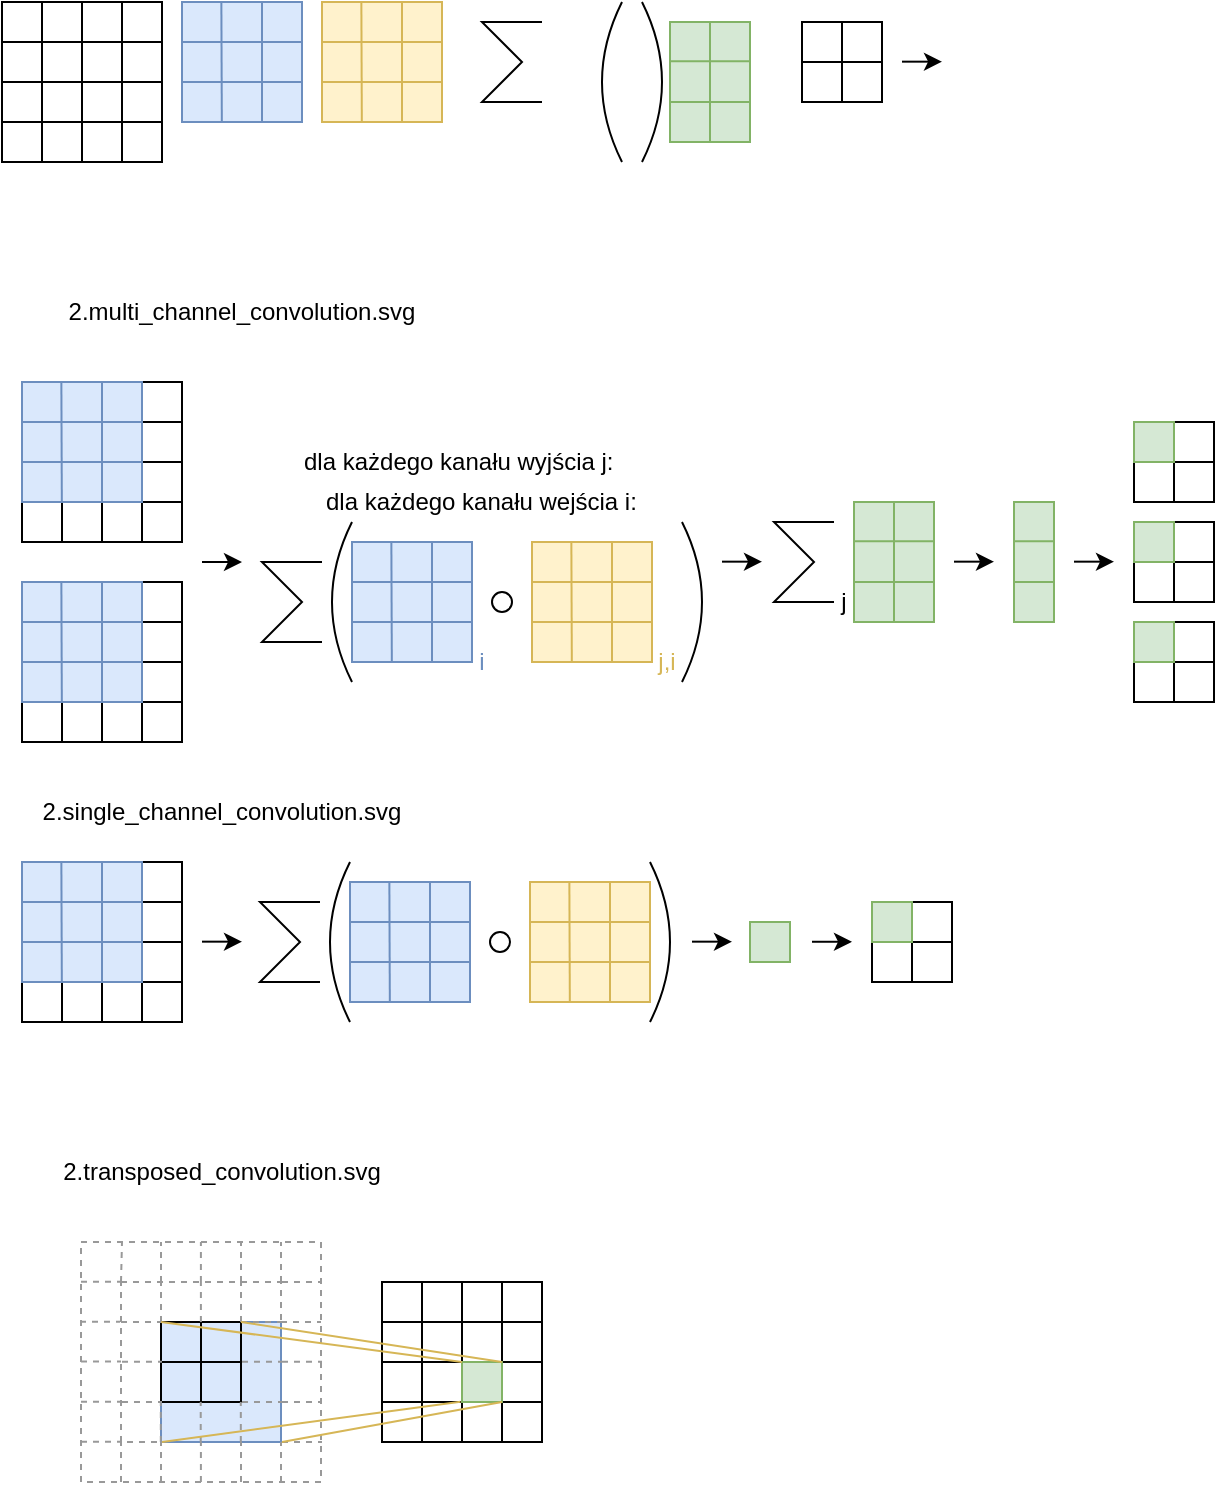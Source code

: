 <mxfile version="22.1.16" type="device">
  <diagram name="Strona-1" id="HDUOyaGQCRLY7hhTfCcC">
    <mxGraphModel dx="1219" dy="1180" grid="1" gridSize="10" guides="1" tooltips="1" connect="1" arrows="1" fold="1" page="1" pageScale="1" pageWidth="827" pageHeight="1169" math="0" shadow="0">
      <root>
        <mxCell id="0" />
        <mxCell id="1" parent="0" />
        <mxCell id="_-ftCb4NejPxYp3OnRy9-7" value="" style="whiteSpace=wrap;html=1;aspect=fixed;dashed=1;fillColor=none;container=0;strokeColor=#999999;" parent="1" vertex="1">
          <mxGeometry x="89.5" y="650" width="80" height="80" as="geometry" />
        </mxCell>
        <mxCell id="_-ftCb4NejPxYp3OnRy9-51" value="" style="whiteSpace=wrap;html=1;aspect=fixed;dashed=1;fillColor=none;strokeColor=#999999;" parent="1" vertex="1">
          <mxGeometry x="69.5" y="630" width="120" height="120" as="geometry" />
        </mxCell>
        <mxCell id="_-ftCb4NejPxYp3OnRy9-54" value="" style="group;fillColor=none;" parent="1" vertex="1" connectable="0">
          <mxGeometry x="210" y="650" width="80" height="80" as="geometry" />
        </mxCell>
        <mxCell id="_-ftCb4NejPxYp3OnRy9-55" value="" style="whiteSpace=wrap;html=1;aspect=fixed;fillStyle=auto;fillColor=none;gradientColor=none;" parent="_-ftCb4NejPxYp3OnRy9-54" vertex="1">
          <mxGeometry x="10" width="80" height="80" as="geometry" />
        </mxCell>
        <mxCell id="_-ftCb4NejPxYp3OnRy9-56" value="" style="endArrow=none;html=1;rounded=0;entryX=1;entryY=0.25;entryDx=0;entryDy=0;exitX=0;exitY=0.25;exitDx=0;exitDy=0;" parent="_-ftCb4NejPxYp3OnRy9-54" source="_-ftCb4NejPxYp3OnRy9-55" target="_-ftCb4NejPxYp3OnRy9-55" edge="1">
          <mxGeometry width="50" height="50" relative="1" as="geometry">
            <mxPoint x="150" y="140" as="sourcePoint" />
            <mxPoint x="200" y="90" as="targetPoint" />
          </mxGeometry>
        </mxCell>
        <mxCell id="_-ftCb4NejPxYp3OnRy9-57" value="" style="endArrow=none;html=1;rounded=0;entryX=1;entryY=0.5;entryDx=0;entryDy=0;exitX=0;exitY=0.5;exitDx=0;exitDy=0;" parent="_-ftCb4NejPxYp3OnRy9-54" source="_-ftCb4NejPxYp3OnRy9-55" target="_-ftCb4NejPxYp3OnRy9-55" edge="1">
          <mxGeometry width="50" height="50" relative="1" as="geometry">
            <mxPoint x="150" y="140" as="sourcePoint" />
            <mxPoint x="200" y="90" as="targetPoint" />
          </mxGeometry>
        </mxCell>
        <mxCell id="_-ftCb4NejPxYp3OnRy9-58" value="" style="endArrow=none;html=1;rounded=0;exitX=0;exitY=0.75;exitDx=0;exitDy=0;entryX=1;entryY=0.75;entryDx=0;entryDy=0;" parent="_-ftCb4NejPxYp3OnRy9-54" source="_-ftCb4NejPxYp3OnRy9-55" target="_-ftCb4NejPxYp3OnRy9-55" edge="1">
          <mxGeometry width="50" height="50" relative="1" as="geometry">
            <mxPoint x="150" y="140" as="sourcePoint" />
            <mxPoint x="200" y="90" as="targetPoint" />
          </mxGeometry>
        </mxCell>
        <mxCell id="_-ftCb4NejPxYp3OnRy9-59" value="" style="endArrow=none;html=1;rounded=0;entryX=0.25;entryY=0;entryDx=0;entryDy=0;exitX=0.25;exitY=1;exitDx=0;exitDy=0;" parent="_-ftCb4NejPxYp3OnRy9-54" source="_-ftCb4NejPxYp3OnRy9-55" target="_-ftCb4NejPxYp3OnRy9-55" edge="1">
          <mxGeometry width="50" height="50" relative="1" as="geometry">
            <mxPoint x="100" y="80" as="sourcePoint" />
            <mxPoint x="150" y="30" as="targetPoint" />
          </mxGeometry>
        </mxCell>
        <mxCell id="_-ftCb4NejPxYp3OnRy9-60" value="" style="endArrow=none;html=1;rounded=0;entryX=0.5;entryY=0;entryDx=0;entryDy=0;exitX=0.5;exitY=1;exitDx=0;exitDy=0;" parent="_-ftCb4NejPxYp3OnRy9-54" source="_-ftCb4NejPxYp3OnRy9-55" target="_-ftCb4NejPxYp3OnRy9-55" edge="1">
          <mxGeometry width="50" height="50" relative="1" as="geometry">
            <mxPoint x="100" y="80" as="sourcePoint" />
            <mxPoint x="150" y="30" as="targetPoint" />
          </mxGeometry>
        </mxCell>
        <mxCell id="_-ftCb4NejPxYp3OnRy9-61" value="" style="endArrow=none;html=1;rounded=0;entryX=0.75;entryY=0;entryDx=0;entryDy=0;exitX=0.75;exitY=1;exitDx=0;exitDy=0;" parent="_-ftCb4NejPxYp3OnRy9-54" source="_-ftCb4NejPxYp3OnRy9-55" target="_-ftCb4NejPxYp3OnRy9-55" edge="1">
          <mxGeometry width="50" height="50" relative="1" as="geometry">
            <mxPoint x="100" y="80" as="sourcePoint" />
            <mxPoint x="150" y="30" as="targetPoint" />
          </mxGeometry>
        </mxCell>
        <mxCell id="_-ftCb4NejPxYp3OnRy9-67" value="" style="group;fillColor=#d5e8d4;strokeColor=#82b366;" parent="_-ftCb4NejPxYp3OnRy9-54" vertex="1" connectable="0">
          <mxGeometry x="50" y="40" width="20" height="20" as="geometry" />
        </mxCell>
        <mxCell id="_-ftCb4NejPxYp3OnRy9-68" value="" style="rounded=0;whiteSpace=wrap;html=1;fillColor=#d5e8d4;strokeColor=#82b366;" parent="_-ftCb4NejPxYp3OnRy9-67" vertex="1">
          <mxGeometry width="20" height="20" as="geometry" />
        </mxCell>
        <mxCell id="_-ftCb4NejPxYp3OnRy9-66" value="" style="whiteSpace=wrap;html=1;aspect=fixed;fillColor=#dae8fc;strokeColor=#6c8ebf;" parent="1" vertex="1">
          <mxGeometry x="109.5" y="670" width="60" height="60" as="geometry" />
        </mxCell>
        <mxCell id="usY2A1Ry-W3uRtAtcmH--8" value="" style="group" parent="1" vertex="1" connectable="0">
          <mxGeometry x="30" y="10" width="80" height="80" as="geometry" />
        </mxCell>
        <mxCell id="usY2A1Ry-W3uRtAtcmH--1" value="" style="whiteSpace=wrap;html=1;aspect=fixed;fillStyle=auto;fillColor=none;gradientColor=none;" parent="usY2A1Ry-W3uRtAtcmH--8" vertex="1">
          <mxGeometry width="80" height="80" as="geometry" />
        </mxCell>
        <mxCell id="usY2A1Ry-W3uRtAtcmH--2" value="" style="endArrow=none;html=1;rounded=0;entryX=1;entryY=0.25;entryDx=0;entryDy=0;exitX=0;exitY=0.25;exitDx=0;exitDy=0;" parent="usY2A1Ry-W3uRtAtcmH--8" source="usY2A1Ry-W3uRtAtcmH--1" target="usY2A1Ry-W3uRtAtcmH--1" edge="1">
          <mxGeometry width="50" height="50" relative="1" as="geometry">
            <mxPoint x="150" y="140" as="sourcePoint" />
            <mxPoint x="200" y="90" as="targetPoint" />
          </mxGeometry>
        </mxCell>
        <mxCell id="usY2A1Ry-W3uRtAtcmH--3" value="" style="endArrow=none;html=1;rounded=0;entryX=1;entryY=0.5;entryDx=0;entryDy=0;exitX=0;exitY=0.5;exitDx=0;exitDy=0;" parent="usY2A1Ry-W3uRtAtcmH--8" source="usY2A1Ry-W3uRtAtcmH--1" target="usY2A1Ry-W3uRtAtcmH--1" edge="1">
          <mxGeometry width="50" height="50" relative="1" as="geometry">
            <mxPoint x="150" y="140" as="sourcePoint" />
            <mxPoint x="200" y="90" as="targetPoint" />
          </mxGeometry>
        </mxCell>
        <mxCell id="usY2A1Ry-W3uRtAtcmH--4" value="" style="endArrow=none;html=1;rounded=0;exitX=0;exitY=0.75;exitDx=0;exitDy=0;entryX=1;entryY=0.75;entryDx=0;entryDy=0;" parent="usY2A1Ry-W3uRtAtcmH--8" source="usY2A1Ry-W3uRtAtcmH--1" target="usY2A1Ry-W3uRtAtcmH--1" edge="1">
          <mxGeometry width="50" height="50" relative="1" as="geometry">
            <mxPoint x="150" y="140" as="sourcePoint" />
            <mxPoint x="200" y="90" as="targetPoint" />
          </mxGeometry>
        </mxCell>
        <mxCell id="usY2A1Ry-W3uRtAtcmH--5" value="" style="endArrow=none;html=1;rounded=0;entryX=0.25;entryY=0;entryDx=0;entryDy=0;exitX=0.25;exitY=1;exitDx=0;exitDy=0;" parent="usY2A1Ry-W3uRtAtcmH--8" source="usY2A1Ry-W3uRtAtcmH--1" target="usY2A1Ry-W3uRtAtcmH--1" edge="1">
          <mxGeometry width="50" height="50" relative="1" as="geometry">
            <mxPoint x="100" y="80" as="sourcePoint" />
            <mxPoint x="150" y="30" as="targetPoint" />
          </mxGeometry>
        </mxCell>
        <mxCell id="usY2A1Ry-W3uRtAtcmH--6" value="" style="endArrow=none;html=1;rounded=0;entryX=0.5;entryY=0;entryDx=0;entryDy=0;exitX=0.5;exitY=1;exitDx=0;exitDy=0;" parent="usY2A1Ry-W3uRtAtcmH--8" source="usY2A1Ry-W3uRtAtcmH--1" target="usY2A1Ry-W3uRtAtcmH--1" edge="1">
          <mxGeometry width="50" height="50" relative="1" as="geometry">
            <mxPoint x="100" y="80" as="sourcePoint" />
            <mxPoint x="150" y="30" as="targetPoint" />
          </mxGeometry>
        </mxCell>
        <mxCell id="usY2A1Ry-W3uRtAtcmH--7" value="" style="endArrow=none;html=1;rounded=0;entryX=0.75;entryY=0;entryDx=0;entryDy=0;exitX=0.75;exitY=1;exitDx=0;exitDy=0;" parent="usY2A1Ry-W3uRtAtcmH--8" source="usY2A1Ry-W3uRtAtcmH--1" target="usY2A1Ry-W3uRtAtcmH--1" edge="1">
          <mxGeometry width="50" height="50" relative="1" as="geometry">
            <mxPoint x="100" y="80" as="sourcePoint" />
            <mxPoint x="150" y="30" as="targetPoint" />
          </mxGeometry>
        </mxCell>
        <mxCell id="usY2A1Ry-W3uRtAtcmH--16" value="" style="group;strokeColor=#6c8ebf;fillColor=#dae8fc;" parent="1" vertex="1" connectable="0">
          <mxGeometry x="120" y="10" width="60" height="60" as="geometry" />
        </mxCell>
        <mxCell id="usY2A1Ry-W3uRtAtcmH--17" value="" style="group;fillColor=#dae8fc;strokeColor=#6c8ebf;" parent="usY2A1Ry-W3uRtAtcmH--16" vertex="1" connectable="0">
          <mxGeometry width="60" height="60" as="geometry" />
        </mxCell>
        <mxCell id="usY2A1Ry-W3uRtAtcmH--9" value="" style="whiteSpace=wrap;html=1;aspect=fixed;fillColor=#dae8fc;strokeColor=#6c8ebf;" parent="usY2A1Ry-W3uRtAtcmH--17" vertex="1">
          <mxGeometry width="60" height="60" as="geometry" />
        </mxCell>
        <mxCell id="usY2A1Ry-W3uRtAtcmH--12" value="" style="endArrow=none;html=1;rounded=0;exitX=0.006;exitY=0.666;exitDx=0;exitDy=0;exitPerimeter=0;entryX=1.004;entryY=0.667;entryDx=0;entryDy=0;entryPerimeter=0;strokeColor=#6c8ebf;fillColor=#dae8fc;" parent="usY2A1Ry-W3uRtAtcmH--17" source="usY2A1Ry-W3uRtAtcmH--9" target="usY2A1Ry-W3uRtAtcmH--9" edge="1">
          <mxGeometry width="50" height="50" relative="1" as="geometry">
            <mxPoint x="-20" y="70" as="sourcePoint" />
            <mxPoint x="30" y="20" as="targetPoint" />
          </mxGeometry>
        </mxCell>
        <mxCell id="usY2A1Ry-W3uRtAtcmH--13" value="" style="endArrow=none;html=1;rounded=0;exitX=0.005;exitY=0.667;exitDx=0;exitDy=0;exitPerimeter=0;entryX=1.004;entryY=0.667;entryDx=0;entryDy=0;entryPerimeter=0;strokeColor=#6c8ebf;fillColor=#dae8fc;" parent="usY2A1Ry-W3uRtAtcmH--17" edge="1">
          <mxGeometry width="50" height="50" relative="1" as="geometry">
            <mxPoint y="20" as="sourcePoint" />
            <mxPoint x="60" y="20" as="targetPoint" />
          </mxGeometry>
        </mxCell>
        <mxCell id="usY2A1Ry-W3uRtAtcmH--14" value="" style="endArrow=none;html=1;rounded=0;entryX=0.332;entryY=0.998;entryDx=0;entryDy=0;entryPerimeter=0;exitX=0.328;exitY=0.003;exitDx=0;exitDy=0;exitPerimeter=0;strokeColor=#6c8ebf;fillColor=#dae8fc;" parent="usY2A1Ry-W3uRtAtcmH--17" source="usY2A1Ry-W3uRtAtcmH--9" target="usY2A1Ry-W3uRtAtcmH--9" edge="1">
          <mxGeometry width="50" height="50" relative="1" as="geometry">
            <mxPoint x="10" y="30" as="sourcePoint" />
            <mxPoint x="70" y="30" as="targetPoint" />
          </mxGeometry>
        </mxCell>
        <mxCell id="usY2A1Ry-W3uRtAtcmH--15" value="" style="endArrow=none;html=1;rounded=0;entryX=0.332;entryY=0.998;entryDx=0;entryDy=0;entryPerimeter=0;exitX=0.328;exitY=0.003;exitDx=0;exitDy=0;exitPerimeter=0;strokeColor=#6c8ebf;fillColor=#dae8fc;" parent="usY2A1Ry-W3uRtAtcmH--17" edge="1">
          <mxGeometry width="50" height="50" relative="1" as="geometry">
            <mxPoint x="40" as="sourcePoint" />
            <mxPoint x="40" y="60" as="targetPoint" />
          </mxGeometry>
        </mxCell>
        <mxCell id="usY2A1Ry-W3uRtAtcmH--18" value="" style="group;strokeColor=#d6b656;fillColor=#fff2cc;" parent="1" vertex="1" connectable="0">
          <mxGeometry x="190" y="10" width="60" height="60" as="geometry" />
        </mxCell>
        <mxCell id="usY2A1Ry-W3uRtAtcmH--19" value="" style="group;fillColor=#fff2cc;strokeColor=#d6b656;" parent="usY2A1Ry-W3uRtAtcmH--18" vertex="1" connectable="0">
          <mxGeometry width="60" height="60" as="geometry" />
        </mxCell>
        <mxCell id="usY2A1Ry-W3uRtAtcmH--20" value="" style="whiteSpace=wrap;html=1;aspect=fixed;fillColor=#fff2cc;strokeColor=#d6b656;" parent="usY2A1Ry-W3uRtAtcmH--19" vertex="1">
          <mxGeometry width="60" height="60" as="geometry" />
        </mxCell>
        <mxCell id="usY2A1Ry-W3uRtAtcmH--21" value="" style="endArrow=none;html=1;rounded=0;exitX=0.006;exitY=0.666;exitDx=0;exitDy=0;exitPerimeter=0;entryX=1.004;entryY=0.667;entryDx=0;entryDy=0;entryPerimeter=0;strokeColor=#d6b656;fillColor=#fff2cc;" parent="usY2A1Ry-W3uRtAtcmH--19" source="usY2A1Ry-W3uRtAtcmH--20" target="usY2A1Ry-W3uRtAtcmH--20" edge="1">
          <mxGeometry width="50" height="50" relative="1" as="geometry">
            <mxPoint x="-20" y="70" as="sourcePoint" />
            <mxPoint x="30" y="20" as="targetPoint" />
          </mxGeometry>
        </mxCell>
        <mxCell id="usY2A1Ry-W3uRtAtcmH--22" value="" style="endArrow=none;html=1;rounded=0;exitX=0.005;exitY=0.667;exitDx=0;exitDy=0;exitPerimeter=0;entryX=1.004;entryY=0.667;entryDx=0;entryDy=0;entryPerimeter=0;strokeColor=#d6b656;fillColor=#fff2cc;" parent="usY2A1Ry-W3uRtAtcmH--19" edge="1">
          <mxGeometry width="50" height="50" relative="1" as="geometry">
            <mxPoint y="20" as="sourcePoint" />
            <mxPoint x="60" y="20" as="targetPoint" />
          </mxGeometry>
        </mxCell>
        <mxCell id="usY2A1Ry-W3uRtAtcmH--23" value="" style="endArrow=none;html=1;rounded=0;entryX=0.332;entryY=0.998;entryDx=0;entryDy=0;entryPerimeter=0;exitX=0.328;exitY=0.003;exitDx=0;exitDy=0;exitPerimeter=0;strokeColor=#d6b656;fillColor=#fff2cc;" parent="usY2A1Ry-W3uRtAtcmH--19" source="usY2A1Ry-W3uRtAtcmH--20" target="usY2A1Ry-W3uRtAtcmH--20" edge="1">
          <mxGeometry width="50" height="50" relative="1" as="geometry">
            <mxPoint x="10" y="30" as="sourcePoint" />
            <mxPoint x="70" y="30" as="targetPoint" />
          </mxGeometry>
        </mxCell>
        <mxCell id="usY2A1Ry-W3uRtAtcmH--24" value="" style="endArrow=none;html=1;rounded=0;entryX=0.332;entryY=0.998;entryDx=0;entryDy=0;entryPerimeter=0;exitX=0.328;exitY=0.003;exitDx=0;exitDy=0;exitPerimeter=0;strokeColor=#d6b656;fillColor=#fff2cc;" parent="usY2A1Ry-W3uRtAtcmH--19" edge="1">
          <mxGeometry width="50" height="50" relative="1" as="geometry">
            <mxPoint x="40" as="sourcePoint" />
            <mxPoint x="40" y="60" as="targetPoint" />
          </mxGeometry>
        </mxCell>
        <mxCell id="usY2A1Ry-W3uRtAtcmH--25" value="" style="group" parent="1" vertex="1" connectable="0">
          <mxGeometry x="40" y="200" width="80" height="80" as="geometry" />
        </mxCell>
        <mxCell id="usY2A1Ry-W3uRtAtcmH--26" value="" style="whiteSpace=wrap;html=1;aspect=fixed;fillStyle=auto;fillColor=none;gradientColor=none;" parent="usY2A1Ry-W3uRtAtcmH--25" vertex="1">
          <mxGeometry width="80" height="80" as="geometry" />
        </mxCell>
        <mxCell id="usY2A1Ry-W3uRtAtcmH--27" value="" style="endArrow=none;html=1;rounded=0;entryX=1;entryY=0.25;entryDx=0;entryDy=0;exitX=0;exitY=0.25;exitDx=0;exitDy=0;" parent="usY2A1Ry-W3uRtAtcmH--25" source="usY2A1Ry-W3uRtAtcmH--26" target="usY2A1Ry-W3uRtAtcmH--26" edge="1">
          <mxGeometry width="50" height="50" relative="1" as="geometry">
            <mxPoint x="150" y="140" as="sourcePoint" />
            <mxPoint x="200" y="90" as="targetPoint" />
          </mxGeometry>
        </mxCell>
        <mxCell id="usY2A1Ry-W3uRtAtcmH--28" value="" style="endArrow=none;html=1;rounded=0;entryX=1;entryY=0.5;entryDx=0;entryDy=0;exitX=0;exitY=0.5;exitDx=0;exitDy=0;" parent="usY2A1Ry-W3uRtAtcmH--25" source="usY2A1Ry-W3uRtAtcmH--26" target="usY2A1Ry-W3uRtAtcmH--26" edge="1">
          <mxGeometry width="50" height="50" relative="1" as="geometry">
            <mxPoint x="150" y="140" as="sourcePoint" />
            <mxPoint x="200" y="90" as="targetPoint" />
          </mxGeometry>
        </mxCell>
        <mxCell id="usY2A1Ry-W3uRtAtcmH--29" value="" style="endArrow=none;html=1;rounded=0;exitX=0;exitY=0.75;exitDx=0;exitDy=0;entryX=1;entryY=0.75;entryDx=0;entryDy=0;" parent="usY2A1Ry-W3uRtAtcmH--25" source="usY2A1Ry-W3uRtAtcmH--26" target="usY2A1Ry-W3uRtAtcmH--26" edge="1">
          <mxGeometry width="50" height="50" relative="1" as="geometry">
            <mxPoint x="150" y="140" as="sourcePoint" />
            <mxPoint x="200" y="90" as="targetPoint" />
          </mxGeometry>
        </mxCell>
        <mxCell id="usY2A1Ry-W3uRtAtcmH--30" value="" style="endArrow=none;html=1;rounded=0;entryX=0.25;entryY=0;entryDx=0;entryDy=0;exitX=0.25;exitY=1;exitDx=0;exitDy=0;" parent="usY2A1Ry-W3uRtAtcmH--25" source="usY2A1Ry-W3uRtAtcmH--26" target="usY2A1Ry-W3uRtAtcmH--26" edge="1">
          <mxGeometry width="50" height="50" relative="1" as="geometry">
            <mxPoint x="100" y="80" as="sourcePoint" />
            <mxPoint x="150" y="30" as="targetPoint" />
          </mxGeometry>
        </mxCell>
        <mxCell id="usY2A1Ry-W3uRtAtcmH--31" value="" style="endArrow=none;html=1;rounded=0;entryX=0.5;entryY=0;entryDx=0;entryDy=0;exitX=0.5;exitY=1;exitDx=0;exitDy=0;" parent="usY2A1Ry-W3uRtAtcmH--25" source="usY2A1Ry-W3uRtAtcmH--26" target="usY2A1Ry-W3uRtAtcmH--26" edge="1">
          <mxGeometry width="50" height="50" relative="1" as="geometry">
            <mxPoint x="100" y="80" as="sourcePoint" />
            <mxPoint x="150" y="30" as="targetPoint" />
          </mxGeometry>
        </mxCell>
        <mxCell id="usY2A1Ry-W3uRtAtcmH--32" value="" style="endArrow=none;html=1;rounded=0;entryX=0.75;entryY=0;entryDx=0;entryDy=0;exitX=0.75;exitY=1;exitDx=0;exitDy=0;" parent="usY2A1Ry-W3uRtAtcmH--25" source="usY2A1Ry-W3uRtAtcmH--26" target="usY2A1Ry-W3uRtAtcmH--26" edge="1">
          <mxGeometry width="50" height="50" relative="1" as="geometry">
            <mxPoint x="100" y="80" as="sourcePoint" />
            <mxPoint x="150" y="30" as="targetPoint" />
          </mxGeometry>
        </mxCell>
        <mxCell id="usY2A1Ry-W3uRtAtcmH--82" value="" style="group;strokeColor=#6c8ebf;fillColor=#dae8fc;" parent="usY2A1Ry-W3uRtAtcmH--25" vertex="1" connectable="0">
          <mxGeometry width="60" height="60" as="geometry" />
        </mxCell>
        <mxCell id="usY2A1Ry-W3uRtAtcmH--83" value="" style="group;fillColor=#dae8fc;strokeColor=#6c8ebf;" parent="usY2A1Ry-W3uRtAtcmH--82" vertex="1" connectable="0">
          <mxGeometry width="60" height="60" as="geometry" />
        </mxCell>
        <mxCell id="usY2A1Ry-W3uRtAtcmH--84" value="" style="whiteSpace=wrap;html=1;aspect=fixed;fillColor=#dae8fc;strokeColor=#6c8ebf;" parent="usY2A1Ry-W3uRtAtcmH--83" vertex="1">
          <mxGeometry width="60" height="60" as="geometry" />
        </mxCell>
        <mxCell id="usY2A1Ry-W3uRtAtcmH--85" value="" style="endArrow=none;html=1;rounded=0;exitX=0.006;exitY=0.666;exitDx=0;exitDy=0;exitPerimeter=0;entryX=1.004;entryY=0.667;entryDx=0;entryDy=0;entryPerimeter=0;strokeColor=#6c8ebf;fillColor=#dae8fc;" parent="usY2A1Ry-W3uRtAtcmH--83" source="usY2A1Ry-W3uRtAtcmH--84" target="usY2A1Ry-W3uRtAtcmH--84" edge="1">
          <mxGeometry width="50" height="50" relative="1" as="geometry">
            <mxPoint x="-20" y="70" as="sourcePoint" />
            <mxPoint x="30" y="20" as="targetPoint" />
          </mxGeometry>
        </mxCell>
        <mxCell id="usY2A1Ry-W3uRtAtcmH--86" value="" style="endArrow=none;html=1;rounded=0;exitX=0.005;exitY=0.667;exitDx=0;exitDy=0;exitPerimeter=0;entryX=1.004;entryY=0.667;entryDx=0;entryDy=0;entryPerimeter=0;strokeColor=#6c8ebf;fillColor=#dae8fc;" parent="usY2A1Ry-W3uRtAtcmH--83" edge="1">
          <mxGeometry width="50" height="50" relative="1" as="geometry">
            <mxPoint y="20" as="sourcePoint" />
            <mxPoint x="60" y="20" as="targetPoint" />
          </mxGeometry>
        </mxCell>
        <mxCell id="usY2A1Ry-W3uRtAtcmH--87" value="" style="endArrow=none;html=1;rounded=0;entryX=0.332;entryY=0.998;entryDx=0;entryDy=0;entryPerimeter=0;exitX=0.328;exitY=0.003;exitDx=0;exitDy=0;exitPerimeter=0;strokeColor=#6c8ebf;fillColor=#dae8fc;" parent="usY2A1Ry-W3uRtAtcmH--83" source="usY2A1Ry-W3uRtAtcmH--84" target="usY2A1Ry-W3uRtAtcmH--84" edge="1">
          <mxGeometry width="50" height="50" relative="1" as="geometry">
            <mxPoint x="10" y="30" as="sourcePoint" />
            <mxPoint x="70" y="30" as="targetPoint" />
          </mxGeometry>
        </mxCell>
        <mxCell id="usY2A1Ry-W3uRtAtcmH--88" value="" style="endArrow=none;html=1;rounded=0;entryX=0.332;entryY=0.998;entryDx=0;entryDy=0;entryPerimeter=0;exitX=0.328;exitY=0.003;exitDx=0;exitDy=0;exitPerimeter=0;strokeColor=#6c8ebf;fillColor=#dae8fc;" parent="usY2A1Ry-W3uRtAtcmH--83" edge="1">
          <mxGeometry width="50" height="50" relative="1" as="geometry">
            <mxPoint x="40" as="sourcePoint" />
            <mxPoint x="40" y="60" as="targetPoint" />
          </mxGeometry>
        </mxCell>
        <mxCell id="usY2A1Ry-W3uRtAtcmH--72" value="" style="endArrow=none;html=1;rounded=0;" parent="1" edge="1">
          <mxGeometry width="50" height="50" relative="1" as="geometry">
            <mxPoint x="300" y="20" as="sourcePoint" />
            <mxPoint x="300" y="60" as="targetPoint" />
            <Array as="points">
              <mxPoint x="270" y="20" />
              <mxPoint x="290" y="40" />
              <mxPoint x="270" y="60" />
            </Array>
          </mxGeometry>
        </mxCell>
        <mxCell id="usY2A1Ry-W3uRtAtcmH--73" value="" style="shape=dataStorage;whiteSpace=wrap;html=1;fixedSize=1;" parent="1" vertex="1">
          <mxGeometry x="330" y="10" width="10" height="80" as="geometry" />
        </mxCell>
        <mxCell id="usY2A1Ry-W3uRtAtcmH--74" value="" style="shape=dataStorage;whiteSpace=wrap;html=1;fixedSize=1;direction=west;" parent="1" vertex="1">
          <mxGeometry x="350" y="10" width="10" height="80" as="geometry" />
        </mxCell>
        <mxCell id="usY2A1Ry-W3uRtAtcmH--97" value="" style="group" parent="1" vertex="1" connectable="0">
          <mxGeometry x="40" y="300" width="80" height="80" as="geometry" />
        </mxCell>
        <mxCell id="usY2A1Ry-W3uRtAtcmH--98" value="" style="whiteSpace=wrap;html=1;aspect=fixed;fillStyle=auto;fillColor=none;gradientColor=none;" parent="usY2A1Ry-W3uRtAtcmH--97" vertex="1">
          <mxGeometry width="80" height="80" as="geometry" />
        </mxCell>
        <mxCell id="usY2A1Ry-W3uRtAtcmH--99" value="" style="endArrow=none;html=1;rounded=0;entryX=1;entryY=0.25;entryDx=0;entryDy=0;exitX=0;exitY=0.25;exitDx=0;exitDy=0;" parent="usY2A1Ry-W3uRtAtcmH--97" source="usY2A1Ry-W3uRtAtcmH--98" target="usY2A1Ry-W3uRtAtcmH--98" edge="1">
          <mxGeometry width="50" height="50" relative="1" as="geometry">
            <mxPoint x="150" y="140" as="sourcePoint" />
            <mxPoint x="200" y="90" as="targetPoint" />
          </mxGeometry>
        </mxCell>
        <mxCell id="usY2A1Ry-W3uRtAtcmH--100" value="" style="endArrow=none;html=1;rounded=0;entryX=1;entryY=0.5;entryDx=0;entryDy=0;exitX=0;exitY=0.5;exitDx=0;exitDy=0;" parent="usY2A1Ry-W3uRtAtcmH--97" source="usY2A1Ry-W3uRtAtcmH--98" target="usY2A1Ry-W3uRtAtcmH--98" edge="1">
          <mxGeometry width="50" height="50" relative="1" as="geometry">
            <mxPoint x="150" y="140" as="sourcePoint" />
            <mxPoint x="200" y="90" as="targetPoint" />
          </mxGeometry>
        </mxCell>
        <mxCell id="usY2A1Ry-W3uRtAtcmH--101" value="" style="endArrow=none;html=1;rounded=0;exitX=0;exitY=0.75;exitDx=0;exitDy=0;entryX=1;entryY=0.75;entryDx=0;entryDy=0;" parent="usY2A1Ry-W3uRtAtcmH--97" source="usY2A1Ry-W3uRtAtcmH--98" target="usY2A1Ry-W3uRtAtcmH--98" edge="1">
          <mxGeometry width="50" height="50" relative="1" as="geometry">
            <mxPoint x="150" y="140" as="sourcePoint" />
            <mxPoint x="200" y="90" as="targetPoint" />
          </mxGeometry>
        </mxCell>
        <mxCell id="usY2A1Ry-W3uRtAtcmH--102" value="" style="endArrow=none;html=1;rounded=0;entryX=0.25;entryY=0;entryDx=0;entryDy=0;exitX=0.25;exitY=1;exitDx=0;exitDy=0;" parent="usY2A1Ry-W3uRtAtcmH--97" source="usY2A1Ry-W3uRtAtcmH--98" target="usY2A1Ry-W3uRtAtcmH--98" edge="1">
          <mxGeometry width="50" height="50" relative="1" as="geometry">
            <mxPoint x="100" y="80" as="sourcePoint" />
            <mxPoint x="150" y="30" as="targetPoint" />
          </mxGeometry>
        </mxCell>
        <mxCell id="usY2A1Ry-W3uRtAtcmH--103" value="" style="endArrow=none;html=1;rounded=0;entryX=0.5;entryY=0;entryDx=0;entryDy=0;exitX=0.5;exitY=1;exitDx=0;exitDy=0;" parent="usY2A1Ry-W3uRtAtcmH--97" source="usY2A1Ry-W3uRtAtcmH--98" target="usY2A1Ry-W3uRtAtcmH--98" edge="1">
          <mxGeometry width="50" height="50" relative="1" as="geometry">
            <mxPoint x="100" y="80" as="sourcePoint" />
            <mxPoint x="150" y="30" as="targetPoint" />
          </mxGeometry>
        </mxCell>
        <mxCell id="usY2A1Ry-W3uRtAtcmH--104" value="" style="endArrow=none;html=1;rounded=0;entryX=0.75;entryY=0;entryDx=0;entryDy=0;exitX=0.75;exitY=1;exitDx=0;exitDy=0;" parent="usY2A1Ry-W3uRtAtcmH--97" source="usY2A1Ry-W3uRtAtcmH--98" target="usY2A1Ry-W3uRtAtcmH--98" edge="1">
          <mxGeometry width="50" height="50" relative="1" as="geometry">
            <mxPoint x="100" y="80" as="sourcePoint" />
            <mxPoint x="150" y="30" as="targetPoint" />
          </mxGeometry>
        </mxCell>
        <mxCell id="usY2A1Ry-W3uRtAtcmH--75" value="" style="group;strokeColor=#6c8ebf;fillColor=#dae8fc;" parent="usY2A1Ry-W3uRtAtcmH--97" vertex="1" connectable="0">
          <mxGeometry width="60" height="60" as="geometry" />
        </mxCell>
        <mxCell id="usY2A1Ry-W3uRtAtcmH--76" value="" style="group;fillColor=#dae8fc;strokeColor=#6c8ebf;" parent="usY2A1Ry-W3uRtAtcmH--75" vertex="1" connectable="0">
          <mxGeometry width="60" height="60" as="geometry" />
        </mxCell>
        <mxCell id="usY2A1Ry-W3uRtAtcmH--77" value="" style="whiteSpace=wrap;html=1;aspect=fixed;fillColor=#dae8fc;strokeColor=#6c8ebf;" parent="usY2A1Ry-W3uRtAtcmH--76" vertex="1">
          <mxGeometry width="60" height="60" as="geometry" />
        </mxCell>
        <mxCell id="usY2A1Ry-W3uRtAtcmH--78" value="" style="endArrow=none;html=1;rounded=0;exitX=0.006;exitY=0.666;exitDx=0;exitDy=0;exitPerimeter=0;entryX=1.004;entryY=0.667;entryDx=0;entryDy=0;entryPerimeter=0;strokeColor=#6c8ebf;fillColor=#dae8fc;" parent="usY2A1Ry-W3uRtAtcmH--76" source="usY2A1Ry-W3uRtAtcmH--77" target="usY2A1Ry-W3uRtAtcmH--77" edge="1">
          <mxGeometry width="50" height="50" relative="1" as="geometry">
            <mxPoint x="-20" y="70" as="sourcePoint" />
            <mxPoint x="30" y="20" as="targetPoint" />
          </mxGeometry>
        </mxCell>
        <mxCell id="usY2A1Ry-W3uRtAtcmH--79" value="" style="endArrow=none;html=1;rounded=0;exitX=0.005;exitY=0.667;exitDx=0;exitDy=0;exitPerimeter=0;entryX=1.004;entryY=0.667;entryDx=0;entryDy=0;entryPerimeter=0;strokeColor=#6c8ebf;fillColor=#dae8fc;" parent="usY2A1Ry-W3uRtAtcmH--76" edge="1">
          <mxGeometry width="50" height="50" relative="1" as="geometry">
            <mxPoint y="20" as="sourcePoint" />
            <mxPoint x="60" y="20" as="targetPoint" />
          </mxGeometry>
        </mxCell>
        <mxCell id="usY2A1Ry-W3uRtAtcmH--80" value="" style="endArrow=none;html=1;rounded=0;entryX=0.332;entryY=0.998;entryDx=0;entryDy=0;entryPerimeter=0;exitX=0.328;exitY=0.003;exitDx=0;exitDy=0;exitPerimeter=0;strokeColor=#6c8ebf;fillColor=#dae8fc;" parent="usY2A1Ry-W3uRtAtcmH--76" source="usY2A1Ry-W3uRtAtcmH--77" target="usY2A1Ry-W3uRtAtcmH--77" edge="1">
          <mxGeometry width="50" height="50" relative="1" as="geometry">
            <mxPoint x="10" y="30" as="sourcePoint" />
            <mxPoint x="70" y="30" as="targetPoint" />
          </mxGeometry>
        </mxCell>
        <mxCell id="usY2A1Ry-W3uRtAtcmH--81" value="" style="endArrow=none;html=1;rounded=0;entryX=0.332;entryY=0.998;entryDx=0;entryDy=0;entryPerimeter=0;exitX=0.328;exitY=0.003;exitDx=0;exitDy=0;exitPerimeter=0;strokeColor=#6c8ebf;fillColor=#dae8fc;" parent="usY2A1Ry-W3uRtAtcmH--76" edge="1">
          <mxGeometry width="50" height="50" relative="1" as="geometry">
            <mxPoint x="40" as="sourcePoint" />
            <mxPoint x="40" y="60" as="targetPoint" />
          </mxGeometry>
        </mxCell>
        <mxCell id="usY2A1Ry-W3uRtAtcmH--122" value="" style="group;fillColor=#d5e8d4;strokeColor=#82b366;" parent="1" vertex="1" connectable="0">
          <mxGeometry x="364" y="20" width="40" height="60" as="geometry" />
        </mxCell>
        <mxCell id="usY2A1Ry-W3uRtAtcmH--118" value="" style="rounded=0;whiteSpace=wrap;html=1;fillColor=#d5e8d4;strokeColor=#82b366;" parent="usY2A1Ry-W3uRtAtcmH--122" vertex="1">
          <mxGeometry width="40" height="60" as="geometry" />
        </mxCell>
        <mxCell id="usY2A1Ry-W3uRtAtcmH--119" value="" style="endArrow=none;html=1;rounded=0;exitX=0;exitY=0.327;exitDx=0;exitDy=0;exitPerimeter=0;entryX=1.004;entryY=0.327;entryDx=0;entryDy=0;entryPerimeter=0;fillColor=#d5e8d4;strokeColor=#82b366;" parent="usY2A1Ry-W3uRtAtcmH--122" source="usY2A1Ry-W3uRtAtcmH--118" target="usY2A1Ry-W3uRtAtcmH--118" edge="1">
          <mxGeometry width="50" height="50" relative="1" as="geometry">
            <mxPoint x="-10" as="sourcePoint" />
            <mxPoint x="50" y="10" as="targetPoint" />
          </mxGeometry>
        </mxCell>
        <mxCell id="usY2A1Ry-W3uRtAtcmH--120" value="" style="endArrow=none;html=1;rounded=0;exitX=0;exitY=0.327;exitDx=0;exitDy=0;exitPerimeter=0;entryX=1.004;entryY=0.327;entryDx=0;entryDy=0;entryPerimeter=0;fillColor=#d5e8d4;strokeColor=#82b366;" parent="usY2A1Ry-W3uRtAtcmH--122" edge="1">
          <mxGeometry width="50" height="50" relative="1" as="geometry">
            <mxPoint y="40" as="sourcePoint" />
            <mxPoint x="40" y="40" as="targetPoint" />
          </mxGeometry>
        </mxCell>
        <mxCell id="usY2A1Ry-W3uRtAtcmH--121" value="" style="endArrow=none;html=1;rounded=0;entryX=0.5;entryY=0;entryDx=0;entryDy=0;exitX=0.5;exitY=1;exitDx=0;exitDy=0;fillColor=#d5e8d4;strokeColor=#82b366;" parent="usY2A1Ry-W3uRtAtcmH--122" source="usY2A1Ry-W3uRtAtcmH--118" target="usY2A1Ry-W3uRtAtcmH--118" edge="1">
          <mxGeometry width="50" height="50" relative="1" as="geometry">
            <mxPoint x="-10" y="70" as="sourcePoint" />
            <mxPoint x="40" y="20" as="targetPoint" />
          </mxGeometry>
        </mxCell>
        <mxCell id="usY2A1Ry-W3uRtAtcmH--123" value="" style="group;fillColor=#d5e8d4;strokeColor=#82b366;" parent="1" vertex="1" connectable="0">
          <mxGeometry x="536" y="260" width="20" height="60" as="geometry" />
        </mxCell>
        <mxCell id="usY2A1Ry-W3uRtAtcmH--124" value="" style="rounded=0;whiteSpace=wrap;html=1;fillColor=#d5e8d4;strokeColor=#82b366;" parent="usY2A1Ry-W3uRtAtcmH--123" vertex="1">
          <mxGeometry width="20" height="60" as="geometry" />
        </mxCell>
        <mxCell id="usY2A1Ry-W3uRtAtcmH--125" value="" style="endArrow=none;html=1;rounded=0;exitX=0;exitY=0.327;exitDx=0;exitDy=0;exitPerimeter=0;entryX=1.004;entryY=0.327;entryDx=0;entryDy=0;entryPerimeter=0;fillColor=#d5e8d4;strokeColor=#82b366;" parent="usY2A1Ry-W3uRtAtcmH--123" source="usY2A1Ry-W3uRtAtcmH--124" target="usY2A1Ry-W3uRtAtcmH--124" edge="1">
          <mxGeometry width="50" height="50" relative="1" as="geometry">
            <mxPoint x="-5" as="sourcePoint" />
            <mxPoint x="25" y="10" as="targetPoint" />
          </mxGeometry>
        </mxCell>
        <mxCell id="usY2A1Ry-W3uRtAtcmH--126" value="" style="endArrow=none;html=1;rounded=0;exitX=0;exitY=0.327;exitDx=0;exitDy=0;exitPerimeter=0;entryX=1.004;entryY=0.327;entryDx=0;entryDy=0;entryPerimeter=0;fillColor=#d5e8d4;strokeColor=#82b366;" parent="usY2A1Ry-W3uRtAtcmH--123" edge="1">
          <mxGeometry width="50" height="50" relative="1" as="geometry">
            <mxPoint y="40" as="sourcePoint" />
            <mxPoint x="20" y="40" as="targetPoint" />
          </mxGeometry>
        </mxCell>
        <mxCell id="usY2A1Ry-W3uRtAtcmH--135" value="" style="group" parent="1" vertex="1" connectable="0">
          <mxGeometry x="430" y="20" width="40" height="40" as="geometry" />
        </mxCell>
        <mxCell id="usY2A1Ry-W3uRtAtcmH--128" value="" style="whiteSpace=wrap;html=1;aspect=fixed;" parent="usY2A1Ry-W3uRtAtcmH--135" vertex="1">
          <mxGeometry width="40" height="40" as="geometry" />
        </mxCell>
        <mxCell id="usY2A1Ry-W3uRtAtcmH--133" value="" style="endArrow=none;html=1;rounded=0;exitX=0.5;exitY=1;exitDx=0;exitDy=0;entryX=0.5;entryY=0;entryDx=0;entryDy=0;" parent="usY2A1Ry-W3uRtAtcmH--135" source="usY2A1Ry-W3uRtAtcmH--128" target="usY2A1Ry-W3uRtAtcmH--128" edge="1">
          <mxGeometry width="50" height="50" relative="1" as="geometry">
            <mxPoint x="70" y="80" as="sourcePoint" />
            <mxPoint x="120" y="30" as="targetPoint" />
          </mxGeometry>
        </mxCell>
        <mxCell id="usY2A1Ry-W3uRtAtcmH--134" value="" style="endArrow=none;html=1;rounded=0;exitX=0;exitY=0.5;exitDx=0;exitDy=0;entryX=1;entryY=0.5;entryDx=0;entryDy=0;" parent="usY2A1Ry-W3uRtAtcmH--135" source="usY2A1Ry-W3uRtAtcmH--128" target="usY2A1Ry-W3uRtAtcmH--128" edge="1">
          <mxGeometry width="50" height="50" relative="1" as="geometry">
            <mxPoint x="70" y="80" as="sourcePoint" />
            <mxPoint x="120" y="30" as="targetPoint" />
          </mxGeometry>
        </mxCell>
        <mxCell id="usY2A1Ry-W3uRtAtcmH--136" value="" style="endArrow=none;html=1;rounded=0;" parent="1" edge="1">
          <mxGeometry width="50" height="50" relative="1" as="geometry">
            <mxPoint x="446" y="270" as="sourcePoint" />
            <mxPoint x="446" y="310" as="targetPoint" />
            <Array as="points">
              <mxPoint x="416" y="270" />
              <mxPoint x="436" y="290" />
              <mxPoint x="416" y="310" />
            </Array>
          </mxGeometry>
        </mxCell>
        <mxCell id="usY2A1Ry-W3uRtAtcmH--141" value="" style="group" parent="1" vertex="1" connectable="0">
          <mxGeometry x="596" y="320" width="40" height="40" as="geometry" />
        </mxCell>
        <mxCell id="usY2A1Ry-W3uRtAtcmH--142" value="" style="whiteSpace=wrap;html=1;aspect=fixed;" parent="usY2A1Ry-W3uRtAtcmH--141" vertex="1">
          <mxGeometry width="40" height="40" as="geometry" />
        </mxCell>
        <mxCell id="usY2A1Ry-W3uRtAtcmH--143" value="" style="endArrow=none;html=1;rounded=0;exitX=0.5;exitY=1;exitDx=0;exitDy=0;entryX=0.5;entryY=0;entryDx=0;entryDy=0;" parent="usY2A1Ry-W3uRtAtcmH--141" source="usY2A1Ry-W3uRtAtcmH--142" target="usY2A1Ry-W3uRtAtcmH--142" edge="1">
          <mxGeometry width="50" height="50" relative="1" as="geometry">
            <mxPoint x="70" y="80" as="sourcePoint" />
            <mxPoint x="120" y="30" as="targetPoint" />
          </mxGeometry>
        </mxCell>
        <mxCell id="usY2A1Ry-W3uRtAtcmH--144" value="" style="endArrow=none;html=1;rounded=0;exitX=0;exitY=0.5;exitDx=0;exitDy=0;entryX=1;entryY=0.5;entryDx=0;entryDy=0;" parent="usY2A1Ry-W3uRtAtcmH--141" source="usY2A1Ry-W3uRtAtcmH--142" target="usY2A1Ry-W3uRtAtcmH--142" edge="1">
          <mxGeometry width="50" height="50" relative="1" as="geometry">
            <mxPoint x="70" y="80" as="sourcePoint" />
            <mxPoint x="120" y="30" as="targetPoint" />
          </mxGeometry>
        </mxCell>
        <mxCell id="usY2A1Ry-W3uRtAtcmH--153" value="" style="whiteSpace=wrap;html=1;aspect=fixed;fillColor=#d5e8d4;strokeColor=#82b366;" parent="usY2A1Ry-W3uRtAtcmH--141" vertex="1">
          <mxGeometry width="20" height="20" as="geometry" />
        </mxCell>
        <mxCell id="usY2A1Ry-W3uRtAtcmH--145" value="" style="group" parent="1" vertex="1" connectable="0">
          <mxGeometry x="596" y="270" width="40" height="40" as="geometry" />
        </mxCell>
        <mxCell id="usY2A1Ry-W3uRtAtcmH--146" value="" style="whiteSpace=wrap;html=1;aspect=fixed;" parent="usY2A1Ry-W3uRtAtcmH--145" vertex="1">
          <mxGeometry width="40" height="40" as="geometry" />
        </mxCell>
        <mxCell id="usY2A1Ry-W3uRtAtcmH--147" value="" style="endArrow=none;html=1;rounded=0;exitX=0.5;exitY=1;exitDx=0;exitDy=0;entryX=0.5;entryY=0;entryDx=0;entryDy=0;" parent="usY2A1Ry-W3uRtAtcmH--145" source="usY2A1Ry-W3uRtAtcmH--146" target="usY2A1Ry-W3uRtAtcmH--146" edge="1">
          <mxGeometry width="50" height="50" relative="1" as="geometry">
            <mxPoint x="70" y="80" as="sourcePoint" />
            <mxPoint x="120" y="30" as="targetPoint" />
          </mxGeometry>
        </mxCell>
        <mxCell id="usY2A1Ry-W3uRtAtcmH--148" value="" style="endArrow=none;html=1;rounded=0;exitX=0;exitY=0.5;exitDx=0;exitDy=0;entryX=1;entryY=0.5;entryDx=0;entryDy=0;" parent="usY2A1Ry-W3uRtAtcmH--145" source="usY2A1Ry-W3uRtAtcmH--146" target="usY2A1Ry-W3uRtAtcmH--146" edge="1">
          <mxGeometry width="50" height="50" relative="1" as="geometry">
            <mxPoint x="70" y="80" as="sourcePoint" />
            <mxPoint x="120" y="30" as="targetPoint" />
          </mxGeometry>
        </mxCell>
        <mxCell id="usY2A1Ry-W3uRtAtcmH--154" value="" style="whiteSpace=wrap;html=1;aspect=fixed;fillColor=#d5e8d4;strokeColor=#82b366;" parent="usY2A1Ry-W3uRtAtcmH--145" vertex="1">
          <mxGeometry width="20" height="20" as="geometry" />
        </mxCell>
        <mxCell id="usY2A1Ry-W3uRtAtcmH--149" value="" style="group" parent="1" vertex="1" connectable="0">
          <mxGeometry x="596" y="220" width="40" height="40" as="geometry" />
        </mxCell>
        <mxCell id="usY2A1Ry-W3uRtAtcmH--150" value="" style="whiteSpace=wrap;html=1;aspect=fixed;" parent="usY2A1Ry-W3uRtAtcmH--149" vertex="1">
          <mxGeometry width="40" height="40" as="geometry" />
        </mxCell>
        <mxCell id="usY2A1Ry-W3uRtAtcmH--151" value="" style="endArrow=none;html=1;rounded=0;exitX=0.5;exitY=1;exitDx=0;exitDy=0;entryX=0.5;entryY=0;entryDx=0;entryDy=0;" parent="usY2A1Ry-W3uRtAtcmH--149" source="usY2A1Ry-W3uRtAtcmH--150" target="usY2A1Ry-W3uRtAtcmH--150" edge="1">
          <mxGeometry width="50" height="50" relative="1" as="geometry">
            <mxPoint x="70" y="80" as="sourcePoint" />
            <mxPoint x="120" y="30" as="targetPoint" />
          </mxGeometry>
        </mxCell>
        <mxCell id="usY2A1Ry-W3uRtAtcmH--152" value="" style="endArrow=none;html=1;rounded=0;exitX=0;exitY=0.5;exitDx=0;exitDy=0;entryX=1;entryY=0.5;entryDx=0;entryDy=0;" parent="usY2A1Ry-W3uRtAtcmH--149" source="usY2A1Ry-W3uRtAtcmH--150" target="usY2A1Ry-W3uRtAtcmH--150" edge="1">
          <mxGeometry width="50" height="50" relative="1" as="geometry">
            <mxPoint x="70" y="80" as="sourcePoint" />
            <mxPoint x="120" y="30" as="targetPoint" />
          </mxGeometry>
        </mxCell>
        <mxCell id="usY2A1Ry-W3uRtAtcmH--155" value="" style="whiteSpace=wrap;html=1;aspect=fixed;fillColor=#d5e8d4;strokeColor=#82b366;" parent="usY2A1Ry-W3uRtAtcmH--149" vertex="1">
          <mxGeometry width="20" height="20" as="geometry" />
        </mxCell>
        <mxCell id="usY2A1Ry-W3uRtAtcmH--156" value="" style="group;fillColor=#d5e8d4;strokeColor=#82b366;" parent="1" vertex="1" connectable="0">
          <mxGeometry x="456" y="260" width="40" height="60" as="geometry" />
        </mxCell>
        <mxCell id="usY2A1Ry-W3uRtAtcmH--157" value="" style="rounded=0;whiteSpace=wrap;html=1;fillColor=#d5e8d4;strokeColor=#82b366;" parent="usY2A1Ry-W3uRtAtcmH--156" vertex="1">
          <mxGeometry width="40" height="60" as="geometry" />
        </mxCell>
        <mxCell id="usY2A1Ry-W3uRtAtcmH--158" value="" style="endArrow=none;html=1;rounded=0;exitX=0;exitY=0.327;exitDx=0;exitDy=0;exitPerimeter=0;entryX=1.004;entryY=0.327;entryDx=0;entryDy=0;entryPerimeter=0;fillColor=#d5e8d4;strokeColor=#82b366;" parent="usY2A1Ry-W3uRtAtcmH--156" source="usY2A1Ry-W3uRtAtcmH--157" target="usY2A1Ry-W3uRtAtcmH--157" edge="1">
          <mxGeometry width="50" height="50" relative="1" as="geometry">
            <mxPoint x="-10" as="sourcePoint" />
            <mxPoint x="50" y="10" as="targetPoint" />
          </mxGeometry>
        </mxCell>
        <mxCell id="usY2A1Ry-W3uRtAtcmH--159" value="" style="endArrow=none;html=1;rounded=0;exitX=0;exitY=0.327;exitDx=0;exitDy=0;exitPerimeter=0;entryX=1.004;entryY=0.327;entryDx=0;entryDy=0;entryPerimeter=0;fillColor=#d5e8d4;strokeColor=#82b366;" parent="usY2A1Ry-W3uRtAtcmH--156" edge="1">
          <mxGeometry width="50" height="50" relative="1" as="geometry">
            <mxPoint y="40" as="sourcePoint" />
            <mxPoint x="40" y="40" as="targetPoint" />
          </mxGeometry>
        </mxCell>
        <mxCell id="usY2A1Ry-W3uRtAtcmH--160" value="" style="endArrow=none;html=1;rounded=0;entryX=0.5;entryY=0;entryDx=0;entryDy=0;exitX=0.5;exitY=1;exitDx=0;exitDy=0;fillColor=#d5e8d4;strokeColor=#82b366;" parent="usY2A1Ry-W3uRtAtcmH--156" source="usY2A1Ry-W3uRtAtcmH--157" target="usY2A1Ry-W3uRtAtcmH--157" edge="1">
          <mxGeometry width="50" height="50" relative="1" as="geometry">
            <mxPoint x="-10" y="70" as="sourcePoint" />
            <mxPoint x="40" y="20" as="targetPoint" />
          </mxGeometry>
        </mxCell>
        <mxCell id="usY2A1Ry-W3uRtAtcmH--166" value="" style="endArrow=classic;html=1;rounded=0;" parent="1" edge="1">
          <mxGeometry width="50" height="50" relative="1" as="geometry">
            <mxPoint x="130" y="290" as="sourcePoint" />
            <mxPoint x="150" y="290" as="targetPoint" />
          </mxGeometry>
        </mxCell>
        <mxCell id="usY2A1Ry-W3uRtAtcmH--167" value="" style="endArrow=classic;html=1;rounded=0;" parent="1" edge="1">
          <mxGeometry width="50" height="50" relative="1" as="geometry">
            <mxPoint x="480" y="39.83" as="sourcePoint" />
            <mxPoint x="500" y="39.83" as="targetPoint" />
          </mxGeometry>
        </mxCell>
        <mxCell id="usY2A1Ry-W3uRtAtcmH--168" value="" style="endArrow=classic;html=1;rounded=0;" parent="1" edge="1">
          <mxGeometry width="50" height="50" relative="1" as="geometry">
            <mxPoint x="390" y="289.83" as="sourcePoint" />
            <mxPoint x="410" y="289.83" as="targetPoint" />
          </mxGeometry>
        </mxCell>
        <mxCell id="usY2A1Ry-W3uRtAtcmH--190" value="j" style="text;html=1;strokeColor=none;fillColor=none;align=center;verticalAlign=middle;whiteSpace=wrap;rounded=0;" parent="1" vertex="1">
          <mxGeometry x="446" y="300" width="10" height="20" as="geometry" />
        </mxCell>
        <mxCell id="usY2A1Ry-W3uRtAtcmH--191" value="" style="endArrow=classic;html=1;rounded=0;" parent="1" edge="1">
          <mxGeometry width="50" height="50" relative="1" as="geometry">
            <mxPoint x="506" y="289.83" as="sourcePoint" />
            <mxPoint x="526" y="289.83" as="targetPoint" />
          </mxGeometry>
        </mxCell>
        <mxCell id="usY2A1Ry-W3uRtAtcmH--192" value="" style="endArrow=classic;html=1;rounded=0;" parent="1" edge="1">
          <mxGeometry width="50" height="50" relative="1" as="geometry">
            <mxPoint x="566" y="289.83" as="sourcePoint" />
            <mxPoint x="586" y="289.83" as="targetPoint" />
          </mxGeometry>
        </mxCell>
        <mxCell id="usY2A1Ry-W3uRtAtcmH--193" value="" style="group" parent="1" vertex="1" connectable="0">
          <mxGeometry x="40" y="440" width="80" height="80" as="geometry" />
        </mxCell>
        <mxCell id="usY2A1Ry-W3uRtAtcmH--194" value="" style="whiteSpace=wrap;html=1;aspect=fixed;fillStyle=auto;fillColor=none;gradientColor=none;" parent="usY2A1Ry-W3uRtAtcmH--193" vertex="1">
          <mxGeometry width="80" height="80" as="geometry" />
        </mxCell>
        <mxCell id="usY2A1Ry-W3uRtAtcmH--195" value="" style="endArrow=none;html=1;rounded=0;entryX=1;entryY=0.25;entryDx=0;entryDy=0;exitX=0;exitY=0.25;exitDx=0;exitDy=0;" parent="usY2A1Ry-W3uRtAtcmH--193" source="usY2A1Ry-W3uRtAtcmH--194" target="usY2A1Ry-W3uRtAtcmH--194" edge="1">
          <mxGeometry width="50" height="50" relative="1" as="geometry">
            <mxPoint x="150" y="140" as="sourcePoint" />
            <mxPoint x="200" y="90" as="targetPoint" />
          </mxGeometry>
        </mxCell>
        <mxCell id="usY2A1Ry-W3uRtAtcmH--196" value="" style="endArrow=none;html=1;rounded=0;entryX=1;entryY=0.5;entryDx=0;entryDy=0;exitX=0;exitY=0.5;exitDx=0;exitDy=0;" parent="usY2A1Ry-W3uRtAtcmH--193" source="usY2A1Ry-W3uRtAtcmH--194" target="usY2A1Ry-W3uRtAtcmH--194" edge="1">
          <mxGeometry width="50" height="50" relative="1" as="geometry">
            <mxPoint x="150" y="140" as="sourcePoint" />
            <mxPoint x="200" y="90" as="targetPoint" />
          </mxGeometry>
        </mxCell>
        <mxCell id="usY2A1Ry-W3uRtAtcmH--197" value="" style="endArrow=none;html=1;rounded=0;exitX=0;exitY=0.75;exitDx=0;exitDy=0;entryX=1;entryY=0.75;entryDx=0;entryDy=0;" parent="usY2A1Ry-W3uRtAtcmH--193" source="usY2A1Ry-W3uRtAtcmH--194" target="usY2A1Ry-W3uRtAtcmH--194" edge="1">
          <mxGeometry width="50" height="50" relative="1" as="geometry">
            <mxPoint x="150" y="140" as="sourcePoint" />
            <mxPoint x="200" y="90" as="targetPoint" />
          </mxGeometry>
        </mxCell>
        <mxCell id="usY2A1Ry-W3uRtAtcmH--198" value="" style="endArrow=none;html=1;rounded=0;entryX=0.25;entryY=0;entryDx=0;entryDy=0;exitX=0.25;exitY=1;exitDx=0;exitDy=0;" parent="usY2A1Ry-W3uRtAtcmH--193" source="usY2A1Ry-W3uRtAtcmH--194" target="usY2A1Ry-W3uRtAtcmH--194" edge="1">
          <mxGeometry width="50" height="50" relative="1" as="geometry">
            <mxPoint x="100" y="80" as="sourcePoint" />
            <mxPoint x="150" y="30" as="targetPoint" />
          </mxGeometry>
        </mxCell>
        <mxCell id="usY2A1Ry-W3uRtAtcmH--199" value="" style="endArrow=none;html=1;rounded=0;entryX=0.5;entryY=0;entryDx=0;entryDy=0;exitX=0.5;exitY=1;exitDx=0;exitDy=0;" parent="usY2A1Ry-W3uRtAtcmH--193" source="usY2A1Ry-W3uRtAtcmH--194" target="usY2A1Ry-W3uRtAtcmH--194" edge="1">
          <mxGeometry width="50" height="50" relative="1" as="geometry">
            <mxPoint x="100" y="80" as="sourcePoint" />
            <mxPoint x="150" y="30" as="targetPoint" />
          </mxGeometry>
        </mxCell>
        <mxCell id="usY2A1Ry-W3uRtAtcmH--200" value="" style="endArrow=none;html=1;rounded=0;entryX=0.75;entryY=0;entryDx=0;entryDy=0;exitX=0.75;exitY=1;exitDx=0;exitDy=0;" parent="usY2A1Ry-W3uRtAtcmH--193" source="usY2A1Ry-W3uRtAtcmH--194" target="usY2A1Ry-W3uRtAtcmH--194" edge="1">
          <mxGeometry width="50" height="50" relative="1" as="geometry">
            <mxPoint x="100" y="80" as="sourcePoint" />
            <mxPoint x="150" y="30" as="targetPoint" />
          </mxGeometry>
        </mxCell>
        <mxCell id="usY2A1Ry-W3uRtAtcmH--201" value="" style="group;strokeColor=#6c8ebf;fillColor=#dae8fc;" parent="usY2A1Ry-W3uRtAtcmH--193" vertex="1" connectable="0">
          <mxGeometry width="60" height="60" as="geometry" />
        </mxCell>
        <mxCell id="usY2A1Ry-W3uRtAtcmH--202" value="" style="group;fillColor=#dae8fc;strokeColor=#6c8ebf;" parent="usY2A1Ry-W3uRtAtcmH--201" vertex="1" connectable="0">
          <mxGeometry width="60" height="60" as="geometry" />
        </mxCell>
        <mxCell id="usY2A1Ry-W3uRtAtcmH--203" value="" style="whiteSpace=wrap;html=1;aspect=fixed;fillColor=#dae8fc;strokeColor=#6c8ebf;" parent="usY2A1Ry-W3uRtAtcmH--202" vertex="1">
          <mxGeometry width="60" height="60" as="geometry" />
        </mxCell>
        <mxCell id="usY2A1Ry-W3uRtAtcmH--204" value="" style="endArrow=none;html=1;rounded=0;exitX=0.006;exitY=0.666;exitDx=0;exitDy=0;exitPerimeter=0;entryX=1.004;entryY=0.667;entryDx=0;entryDy=0;entryPerimeter=0;strokeColor=#6c8ebf;fillColor=#dae8fc;" parent="usY2A1Ry-W3uRtAtcmH--202" source="usY2A1Ry-W3uRtAtcmH--203" target="usY2A1Ry-W3uRtAtcmH--203" edge="1">
          <mxGeometry width="50" height="50" relative="1" as="geometry">
            <mxPoint x="-20" y="70" as="sourcePoint" />
            <mxPoint x="30" y="20" as="targetPoint" />
          </mxGeometry>
        </mxCell>
        <mxCell id="usY2A1Ry-W3uRtAtcmH--205" value="" style="endArrow=none;html=1;rounded=0;exitX=0.005;exitY=0.667;exitDx=0;exitDy=0;exitPerimeter=0;entryX=1.004;entryY=0.667;entryDx=0;entryDy=0;entryPerimeter=0;strokeColor=#6c8ebf;fillColor=#dae8fc;" parent="usY2A1Ry-W3uRtAtcmH--202" edge="1">
          <mxGeometry width="50" height="50" relative="1" as="geometry">
            <mxPoint y="20" as="sourcePoint" />
            <mxPoint x="60" y="20" as="targetPoint" />
          </mxGeometry>
        </mxCell>
        <mxCell id="usY2A1Ry-W3uRtAtcmH--206" value="" style="endArrow=none;html=1;rounded=0;entryX=0.332;entryY=0.998;entryDx=0;entryDy=0;entryPerimeter=0;exitX=0.328;exitY=0.003;exitDx=0;exitDy=0;exitPerimeter=0;strokeColor=#6c8ebf;fillColor=#dae8fc;" parent="usY2A1Ry-W3uRtAtcmH--202" source="usY2A1Ry-W3uRtAtcmH--203" target="usY2A1Ry-W3uRtAtcmH--203" edge="1">
          <mxGeometry width="50" height="50" relative="1" as="geometry">
            <mxPoint x="10" y="30" as="sourcePoint" />
            <mxPoint x="70" y="30" as="targetPoint" />
          </mxGeometry>
        </mxCell>
        <mxCell id="usY2A1Ry-W3uRtAtcmH--207" value="" style="endArrow=none;html=1;rounded=0;entryX=0.332;entryY=0.998;entryDx=0;entryDy=0;entryPerimeter=0;exitX=0.328;exitY=0.003;exitDx=0;exitDy=0;exitPerimeter=0;strokeColor=#6c8ebf;fillColor=#dae8fc;" parent="usY2A1Ry-W3uRtAtcmH--202" edge="1">
          <mxGeometry width="50" height="50" relative="1" as="geometry">
            <mxPoint x="40" as="sourcePoint" />
            <mxPoint x="40" y="60" as="targetPoint" />
          </mxGeometry>
        </mxCell>
        <mxCell id="usY2A1Ry-W3uRtAtcmH--229" value="" style="endArrow=classic;html=1;rounded=0;" parent="1" edge="1">
          <mxGeometry width="50" height="50" relative="1" as="geometry">
            <mxPoint x="130" y="479.83" as="sourcePoint" />
            <mxPoint x="150" y="479.83" as="targetPoint" />
          </mxGeometry>
        </mxCell>
        <mxCell id="usY2A1Ry-W3uRtAtcmH--209" value="" style="ellipse;whiteSpace=wrap;html=1;aspect=fixed;container=0;" parent="1" vertex="1">
          <mxGeometry x="274" y="475" width="10" height="10" as="geometry" />
        </mxCell>
        <mxCell id="usY2A1Ry-W3uRtAtcmH--210" value="" style="group;strokeColor=#6c8ebf;fillColor=#dae8fc;container=0;" parent="1" vertex="1" connectable="0">
          <mxGeometry x="204" y="450" width="60" height="60" as="geometry" />
        </mxCell>
        <mxCell id="usY2A1Ry-W3uRtAtcmH--217" value="" style="group;strokeColor=#d6b656;fillColor=#fff2cc;container=0;" parent="1" vertex="1" connectable="0">
          <mxGeometry x="294" y="450" width="60" height="60" as="geometry" />
        </mxCell>
        <mxCell id="usY2A1Ry-W3uRtAtcmH--224" value="" style="shape=dataStorage;whiteSpace=wrap;html=1;fixedSize=1;container=0;" parent="1" vertex="1">
          <mxGeometry x="194" y="440" width="10" height="80" as="geometry" />
        </mxCell>
        <mxCell id="usY2A1Ry-W3uRtAtcmH--225" value="" style="shape=dataStorage;whiteSpace=wrap;html=1;fixedSize=1;direction=west;container=0;" parent="1" vertex="1">
          <mxGeometry x="354" y="440" width="10" height="80" as="geometry" />
        </mxCell>
        <mxCell id="usY2A1Ry-W3uRtAtcmH--226" value="" style="endArrow=none;html=1;rounded=0;" parent="1" edge="1">
          <mxGeometry width="50" height="50" relative="1" as="geometry">
            <mxPoint x="189" y="460" as="sourcePoint" />
            <mxPoint x="189" y="500" as="targetPoint" />
            <Array as="points">
              <mxPoint x="159" y="460" />
              <mxPoint x="179" y="480" />
              <mxPoint x="159" y="500" />
            </Array>
          </mxGeometry>
        </mxCell>
        <mxCell id="usY2A1Ry-W3uRtAtcmH--211" value="" style="group;fillColor=#dae8fc;strokeColor=#6c8ebf;container=0;" parent="1" vertex="1" connectable="0">
          <mxGeometry x="204" y="450" width="60" height="60" as="geometry" />
        </mxCell>
        <mxCell id="usY2A1Ry-W3uRtAtcmH--212" value="" style="whiteSpace=wrap;html=1;aspect=fixed;fillColor=#dae8fc;strokeColor=#6c8ebf;container=0;" parent="1" vertex="1">
          <mxGeometry x="204" y="450" width="60" height="60" as="geometry" />
        </mxCell>
        <mxCell id="usY2A1Ry-W3uRtAtcmH--213" value="" style="endArrow=none;html=1;rounded=0;exitX=0.006;exitY=0.666;exitDx=0;exitDy=0;exitPerimeter=0;entryX=1.004;entryY=0.667;entryDx=0;entryDy=0;entryPerimeter=0;strokeColor=#6c8ebf;fillColor=#dae8fc;" parent="1" source="usY2A1Ry-W3uRtAtcmH--212" target="usY2A1Ry-W3uRtAtcmH--212" edge="1">
          <mxGeometry width="50" height="50" relative="1" as="geometry">
            <mxPoint x="184" y="520" as="sourcePoint" />
            <mxPoint x="234" y="470" as="targetPoint" />
          </mxGeometry>
        </mxCell>
        <mxCell id="usY2A1Ry-W3uRtAtcmH--214" value="" style="endArrow=none;html=1;rounded=0;exitX=0.005;exitY=0.667;exitDx=0;exitDy=0;exitPerimeter=0;entryX=1.004;entryY=0.667;entryDx=0;entryDy=0;entryPerimeter=0;strokeColor=#6c8ebf;fillColor=#dae8fc;" parent="1" edge="1">
          <mxGeometry width="50" height="50" relative="1" as="geometry">
            <mxPoint x="204" y="470" as="sourcePoint" />
            <mxPoint x="264" y="470" as="targetPoint" />
          </mxGeometry>
        </mxCell>
        <mxCell id="usY2A1Ry-W3uRtAtcmH--215" value="" style="endArrow=none;html=1;rounded=0;entryX=0.332;entryY=0.998;entryDx=0;entryDy=0;entryPerimeter=0;exitX=0.328;exitY=0.003;exitDx=0;exitDy=0;exitPerimeter=0;strokeColor=#6c8ebf;fillColor=#dae8fc;" parent="1" source="usY2A1Ry-W3uRtAtcmH--212" target="usY2A1Ry-W3uRtAtcmH--212" edge="1">
          <mxGeometry width="50" height="50" relative="1" as="geometry">
            <mxPoint x="214" y="480" as="sourcePoint" />
            <mxPoint x="274" y="480" as="targetPoint" />
          </mxGeometry>
        </mxCell>
        <mxCell id="usY2A1Ry-W3uRtAtcmH--216" value="" style="endArrow=none;html=1;rounded=0;entryX=0.332;entryY=0.998;entryDx=0;entryDy=0;entryPerimeter=0;exitX=0.328;exitY=0.003;exitDx=0;exitDy=0;exitPerimeter=0;strokeColor=#6c8ebf;fillColor=#dae8fc;" parent="1" edge="1">
          <mxGeometry width="50" height="50" relative="1" as="geometry">
            <mxPoint x="244" y="450" as="sourcePoint" />
            <mxPoint x="244" y="510" as="targetPoint" />
          </mxGeometry>
        </mxCell>
        <mxCell id="usY2A1Ry-W3uRtAtcmH--218" value="" style="group;fillColor=#fff2cc;strokeColor=#d6b656;container=0;" parent="1" vertex="1" connectable="0">
          <mxGeometry x="294" y="450" width="60" height="60" as="geometry" />
        </mxCell>
        <mxCell id="usY2A1Ry-W3uRtAtcmH--219" value="" style="whiteSpace=wrap;html=1;aspect=fixed;fillColor=#fff2cc;strokeColor=#d6b656;container=0;" parent="1" vertex="1">
          <mxGeometry x="294" y="450" width="60" height="60" as="geometry" />
        </mxCell>
        <mxCell id="usY2A1Ry-W3uRtAtcmH--220" value="" style="endArrow=none;html=1;rounded=0;exitX=0.006;exitY=0.666;exitDx=0;exitDy=0;exitPerimeter=0;entryX=1.004;entryY=0.667;entryDx=0;entryDy=0;entryPerimeter=0;strokeColor=#d6b656;fillColor=#fff2cc;" parent="1" source="usY2A1Ry-W3uRtAtcmH--219" target="usY2A1Ry-W3uRtAtcmH--219" edge="1">
          <mxGeometry width="50" height="50" relative="1" as="geometry">
            <mxPoint x="274" y="520" as="sourcePoint" />
            <mxPoint x="324" y="470" as="targetPoint" />
          </mxGeometry>
        </mxCell>
        <mxCell id="usY2A1Ry-W3uRtAtcmH--221" value="" style="endArrow=none;html=1;rounded=0;exitX=0.005;exitY=0.667;exitDx=0;exitDy=0;exitPerimeter=0;entryX=1.004;entryY=0.667;entryDx=0;entryDy=0;entryPerimeter=0;strokeColor=#d6b656;fillColor=#fff2cc;" parent="1" edge="1">
          <mxGeometry width="50" height="50" relative="1" as="geometry">
            <mxPoint x="294" y="470" as="sourcePoint" />
            <mxPoint x="354" y="470" as="targetPoint" />
          </mxGeometry>
        </mxCell>
        <mxCell id="usY2A1Ry-W3uRtAtcmH--222" value="" style="endArrow=none;html=1;rounded=0;entryX=0.332;entryY=0.998;entryDx=0;entryDy=0;entryPerimeter=0;exitX=0.328;exitY=0.003;exitDx=0;exitDy=0;exitPerimeter=0;strokeColor=#d6b656;fillColor=#fff2cc;" parent="1" source="usY2A1Ry-W3uRtAtcmH--219" target="usY2A1Ry-W3uRtAtcmH--219" edge="1">
          <mxGeometry width="50" height="50" relative="1" as="geometry">
            <mxPoint x="304" y="480" as="sourcePoint" />
            <mxPoint x="364" y="480" as="targetPoint" />
          </mxGeometry>
        </mxCell>
        <mxCell id="usY2A1Ry-W3uRtAtcmH--223" value="" style="endArrow=none;html=1;rounded=0;entryX=0.332;entryY=0.998;entryDx=0;entryDy=0;entryPerimeter=0;exitX=0.328;exitY=0.003;exitDx=0;exitDy=0;exitPerimeter=0;strokeColor=#d6b656;fillColor=#fff2cc;" parent="1" edge="1">
          <mxGeometry width="50" height="50" relative="1" as="geometry">
            <mxPoint x="334" y="450" as="sourcePoint" />
            <mxPoint x="334" y="510" as="targetPoint" />
          </mxGeometry>
        </mxCell>
        <mxCell id="usY2A1Ry-W3uRtAtcmH--231" value="" style="endArrow=classic;html=1;rounded=0;" parent="1" edge="1">
          <mxGeometry width="50" height="50" relative="1" as="geometry">
            <mxPoint x="375" y="479.83" as="sourcePoint" />
            <mxPoint x="395" y="479.83" as="targetPoint" />
          </mxGeometry>
        </mxCell>
        <mxCell id="usY2A1Ry-W3uRtAtcmH--232" value="" style="group;fillColor=#d5e8d4;strokeColor=#82b366;" parent="1" vertex="1" connectable="0">
          <mxGeometry x="404" y="470" width="20" height="20" as="geometry" />
        </mxCell>
        <mxCell id="usY2A1Ry-W3uRtAtcmH--233" value="" style="rounded=0;whiteSpace=wrap;html=1;fillColor=#d5e8d4;strokeColor=#82b366;" parent="usY2A1Ry-W3uRtAtcmH--232" vertex="1">
          <mxGeometry width="20" height="20" as="geometry" />
        </mxCell>
        <mxCell id="usY2A1Ry-W3uRtAtcmH--238" value="" style="group" parent="1" vertex="1" connectable="0">
          <mxGeometry x="465" y="460" width="40" height="40" as="geometry" />
        </mxCell>
        <mxCell id="usY2A1Ry-W3uRtAtcmH--239" value="" style="whiteSpace=wrap;html=1;aspect=fixed;" parent="usY2A1Ry-W3uRtAtcmH--238" vertex="1">
          <mxGeometry width="40" height="40" as="geometry" />
        </mxCell>
        <mxCell id="usY2A1Ry-W3uRtAtcmH--240" value="" style="endArrow=none;html=1;rounded=0;exitX=0.5;exitY=1;exitDx=0;exitDy=0;entryX=0.5;entryY=0;entryDx=0;entryDy=0;" parent="usY2A1Ry-W3uRtAtcmH--238" source="usY2A1Ry-W3uRtAtcmH--239" target="usY2A1Ry-W3uRtAtcmH--239" edge="1">
          <mxGeometry width="50" height="50" relative="1" as="geometry">
            <mxPoint x="70" y="80" as="sourcePoint" />
            <mxPoint x="120" y="30" as="targetPoint" />
          </mxGeometry>
        </mxCell>
        <mxCell id="usY2A1Ry-W3uRtAtcmH--241" value="" style="endArrow=none;html=1;rounded=0;exitX=0;exitY=0.5;exitDx=0;exitDy=0;entryX=1;entryY=0.5;entryDx=0;entryDy=0;" parent="usY2A1Ry-W3uRtAtcmH--238" source="usY2A1Ry-W3uRtAtcmH--239" target="usY2A1Ry-W3uRtAtcmH--239" edge="1">
          <mxGeometry width="50" height="50" relative="1" as="geometry">
            <mxPoint x="70" y="80" as="sourcePoint" />
            <mxPoint x="120" y="30" as="targetPoint" />
          </mxGeometry>
        </mxCell>
        <mxCell id="usY2A1Ry-W3uRtAtcmH--242" value="" style="whiteSpace=wrap;html=1;aspect=fixed;fillColor=#d5e8d4;strokeColor=#82b366;" parent="usY2A1Ry-W3uRtAtcmH--238" vertex="1">
          <mxGeometry width="20" height="20" as="geometry" />
        </mxCell>
        <mxCell id="usY2A1Ry-W3uRtAtcmH--243" value="" style="endArrow=classic;html=1;rounded=0;" parent="1" edge="1">
          <mxGeometry width="50" height="50" relative="1" as="geometry">
            <mxPoint x="435" y="479.88" as="sourcePoint" />
            <mxPoint x="455" y="479.88" as="targetPoint" />
          </mxGeometry>
        </mxCell>
        <mxCell id="usY2A1Ry-W3uRtAtcmH--161" value="dla każdego kanału wyjścia j:" style="text;html=1;strokeColor=none;fillColor=none;align=left;verticalAlign=middle;whiteSpace=wrap;rounded=0;" parent="1" vertex="1">
          <mxGeometry x="179" y="230" width="160" height="20" as="geometry" />
        </mxCell>
        <mxCell id="usY2A1Ry-W3uRtAtcmH--162" value="dla każdego kanału wejścia i:" style="text;html=1;strokeColor=none;fillColor=none;align=left;verticalAlign=middle;whiteSpace=wrap;rounded=0;" parent="1" vertex="1">
          <mxGeometry x="190" y="250" width="167" height="20" as="geometry" />
        </mxCell>
        <mxCell id="usY2A1Ry-W3uRtAtcmH--69" value="" style="ellipse;whiteSpace=wrap;html=1;aspect=fixed;" parent="1" vertex="1">
          <mxGeometry x="275" y="305" width="10" height="10" as="geometry" />
        </mxCell>
        <mxCell id="usY2A1Ry-W3uRtAtcmH--89" value="" style="group;strokeColor=#6c8ebf;fillColor=#dae8fc;" parent="1" vertex="1" connectable="0">
          <mxGeometry x="205" y="280" width="60" height="60" as="geometry" />
        </mxCell>
        <mxCell id="usY2A1Ry-W3uRtAtcmH--90" value="" style="group;fillColor=#dae8fc;strokeColor=#6c8ebf;" parent="usY2A1Ry-W3uRtAtcmH--89" vertex="1" connectable="0">
          <mxGeometry width="60" height="60" as="geometry" />
        </mxCell>
        <mxCell id="usY2A1Ry-W3uRtAtcmH--91" value="" style="whiteSpace=wrap;html=1;aspect=fixed;fillColor=#dae8fc;strokeColor=#6c8ebf;" parent="usY2A1Ry-W3uRtAtcmH--90" vertex="1">
          <mxGeometry width="60" height="60" as="geometry" />
        </mxCell>
        <mxCell id="usY2A1Ry-W3uRtAtcmH--92" value="" style="endArrow=none;html=1;rounded=0;exitX=0.006;exitY=0.666;exitDx=0;exitDy=0;exitPerimeter=0;entryX=1.004;entryY=0.667;entryDx=0;entryDy=0;entryPerimeter=0;strokeColor=#6c8ebf;fillColor=#dae8fc;" parent="usY2A1Ry-W3uRtAtcmH--90" source="usY2A1Ry-W3uRtAtcmH--91" target="usY2A1Ry-W3uRtAtcmH--91" edge="1">
          <mxGeometry width="50" height="50" relative="1" as="geometry">
            <mxPoint x="-20" y="70" as="sourcePoint" />
            <mxPoint x="30" y="20" as="targetPoint" />
          </mxGeometry>
        </mxCell>
        <mxCell id="usY2A1Ry-W3uRtAtcmH--93" value="" style="endArrow=none;html=1;rounded=0;exitX=0.005;exitY=0.667;exitDx=0;exitDy=0;exitPerimeter=0;entryX=1.004;entryY=0.667;entryDx=0;entryDy=0;entryPerimeter=0;strokeColor=#6c8ebf;fillColor=#dae8fc;" parent="usY2A1Ry-W3uRtAtcmH--90" edge="1">
          <mxGeometry width="50" height="50" relative="1" as="geometry">
            <mxPoint y="20" as="sourcePoint" />
            <mxPoint x="60" y="20" as="targetPoint" />
          </mxGeometry>
        </mxCell>
        <mxCell id="usY2A1Ry-W3uRtAtcmH--94" value="" style="endArrow=none;html=1;rounded=0;entryX=0.332;entryY=0.998;entryDx=0;entryDy=0;entryPerimeter=0;exitX=0.328;exitY=0.003;exitDx=0;exitDy=0;exitPerimeter=0;strokeColor=#6c8ebf;fillColor=#dae8fc;" parent="usY2A1Ry-W3uRtAtcmH--90" source="usY2A1Ry-W3uRtAtcmH--91" target="usY2A1Ry-W3uRtAtcmH--91" edge="1">
          <mxGeometry width="50" height="50" relative="1" as="geometry">
            <mxPoint x="10" y="30" as="sourcePoint" />
            <mxPoint x="70" y="30" as="targetPoint" />
          </mxGeometry>
        </mxCell>
        <mxCell id="usY2A1Ry-W3uRtAtcmH--95" value="" style="endArrow=none;html=1;rounded=0;entryX=0.332;entryY=0.998;entryDx=0;entryDy=0;entryPerimeter=0;exitX=0.328;exitY=0.003;exitDx=0;exitDy=0;exitPerimeter=0;strokeColor=#6c8ebf;fillColor=#dae8fc;" parent="usY2A1Ry-W3uRtAtcmH--90" edge="1">
          <mxGeometry width="50" height="50" relative="1" as="geometry">
            <mxPoint x="40" as="sourcePoint" />
            <mxPoint x="40" y="60" as="targetPoint" />
          </mxGeometry>
        </mxCell>
        <mxCell id="usY2A1Ry-W3uRtAtcmH--105" value="" style="group;strokeColor=#d6b656;fillColor=#fff2cc;" parent="1" vertex="1" connectable="0">
          <mxGeometry x="295" y="280" width="60" height="60" as="geometry" />
        </mxCell>
        <mxCell id="usY2A1Ry-W3uRtAtcmH--106" value="" style="group;fillColor=#fff2cc;strokeColor=#d6b656;" parent="usY2A1Ry-W3uRtAtcmH--105" vertex="1" connectable="0">
          <mxGeometry width="60" height="60" as="geometry" />
        </mxCell>
        <mxCell id="usY2A1Ry-W3uRtAtcmH--107" value="" style="whiteSpace=wrap;html=1;aspect=fixed;fillColor=#fff2cc;strokeColor=#d6b656;" parent="usY2A1Ry-W3uRtAtcmH--106" vertex="1">
          <mxGeometry width="60" height="60" as="geometry" />
        </mxCell>
        <mxCell id="usY2A1Ry-W3uRtAtcmH--108" value="" style="endArrow=none;html=1;rounded=0;exitX=0.006;exitY=0.666;exitDx=0;exitDy=0;exitPerimeter=0;entryX=1.004;entryY=0.667;entryDx=0;entryDy=0;entryPerimeter=0;strokeColor=#d6b656;fillColor=#fff2cc;" parent="usY2A1Ry-W3uRtAtcmH--106" source="usY2A1Ry-W3uRtAtcmH--107" target="usY2A1Ry-W3uRtAtcmH--107" edge="1">
          <mxGeometry width="50" height="50" relative="1" as="geometry">
            <mxPoint x="-20" y="70" as="sourcePoint" />
            <mxPoint x="30" y="20" as="targetPoint" />
          </mxGeometry>
        </mxCell>
        <mxCell id="usY2A1Ry-W3uRtAtcmH--109" value="" style="endArrow=none;html=1;rounded=0;exitX=0.005;exitY=0.667;exitDx=0;exitDy=0;exitPerimeter=0;entryX=1.004;entryY=0.667;entryDx=0;entryDy=0;entryPerimeter=0;strokeColor=#d6b656;fillColor=#fff2cc;" parent="usY2A1Ry-W3uRtAtcmH--106" edge="1">
          <mxGeometry width="50" height="50" relative="1" as="geometry">
            <mxPoint y="20" as="sourcePoint" />
            <mxPoint x="60" y="20" as="targetPoint" />
          </mxGeometry>
        </mxCell>
        <mxCell id="usY2A1Ry-W3uRtAtcmH--110" value="" style="endArrow=none;html=1;rounded=0;entryX=0.332;entryY=0.998;entryDx=0;entryDy=0;entryPerimeter=0;exitX=0.328;exitY=0.003;exitDx=0;exitDy=0;exitPerimeter=0;strokeColor=#d6b656;fillColor=#fff2cc;" parent="usY2A1Ry-W3uRtAtcmH--106" source="usY2A1Ry-W3uRtAtcmH--107" target="usY2A1Ry-W3uRtAtcmH--107" edge="1">
          <mxGeometry width="50" height="50" relative="1" as="geometry">
            <mxPoint x="10" y="30" as="sourcePoint" />
            <mxPoint x="70" y="30" as="targetPoint" />
          </mxGeometry>
        </mxCell>
        <mxCell id="usY2A1Ry-W3uRtAtcmH--111" value="" style="endArrow=none;html=1;rounded=0;entryX=0.332;entryY=0.998;entryDx=0;entryDy=0;entryPerimeter=0;exitX=0.328;exitY=0.003;exitDx=0;exitDy=0;exitPerimeter=0;strokeColor=#d6b656;fillColor=#fff2cc;" parent="usY2A1Ry-W3uRtAtcmH--106" edge="1">
          <mxGeometry width="50" height="50" relative="1" as="geometry">
            <mxPoint x="40" as="sourcePoint" />
            <mxPoint x="40" y="60" as="targetPoint" />
          </mxGeometry>
        </mxCell>
        <mxCell id="usY2A1Ry-W3uRtAtcmH--112" value="" style="shape=dataStorage;whiteSpace=wrap;html=1;fixedSize=1;" parent="1" vertex="1">
          <mxGeometry x="195" y="270" width="10" height="80" as="geometry" />
        </mxCell>
        <mxCell id="usY2A1Ry-W3uRtAtcmH--113" value="" style="shape=dataStorage;whiteSpace=wrap;html=1;fixedSize=1;direction=west;" parent="1" vertex="1">
          <mxGeometry x="370" y="270" width="10" height="80" as="geometry" />
        </mxCell>
        <mxCell id="usY2A1Ry-W3uRtAtcmH--114" value="" style="endArrow=none;html=1;rounded=0;" parent="1" edge="1">
          <mxGeometry width="50" height="50" relative="1" as="geometry">
            <mxPoint x="190" y="290" as="sourcePoint" />
            <mxPoint x="190" y="330" as="targetPoint" />
            <Array as="points">
              <mxPoint x="160" y="290" />
              <mxPoint x="180" y="310" />
              <mxPoint x="160" y="330" />
            </Array>
          </mxGeometry>
        </mxCell>
        <mxCell id="usY2A1Ry-W3uRtAtcmH--163" value="j,i" style="text;html=1;strokeColor=none;fillColor=none;align=center;verticalAlign=middle;whiteSpace=wrap;rounded=0;fontColor=#D6B656;" parent="1" vertex="1">
          <mxGeometry x="355" y="330" width="15" height="20" as="geometry" />
        </mxCell>
        <mxCell id="usY2A1Ry-W3uRtAtcmH--164" value="i" style="text;html=1;strokeColor=none;fillColor=none;align=center;verticalAlign=middle;whiteSpace=wrap;rounded=0;fontColor=#6C8EBF;" parent="1" vertex="1">
          <mxGeometry x="265" y="330" width="10" height="20" as="geometry" />
        </mxCell>
        <mxCell id="_-ftCb4NejPxYp3OnRy9-1" value="2.multi_channel_convolution.svg" style="text;html=1;strokeColor=none;fillColor=none;align=center;verticalAlign=middle;whiteSpace=wrap;rounded=0;" parent="1" vertex="1">
          <mxGeometry x="50" y="150" width="200" height="30" as="geometry" />
        </mxCell>
        <mxCell id="_-ftCb4NejPxYp3OnRy9-2" value="2.single_channel_convolution.svg" style="text;html=1;strokeColor=none;fillColor=none;align=center;verticalAlign=middle;whiteSpace=wrap;rounded=0;" parent="1" vertex="1">
          <mxGeometry x="40" y="400" width="200" height="30" as="geometry" />
        </mxCell>
        <mxCell id="_-ftCb4NejPxYp3OnRy9-4" value="" style="whiteSpace=wrap;html=1;aspect=fixed;container=0;fillColor=none;strokeWidth=1;strokeColor=#000000;" parent="1" vertex="1">
          <mxGeometry x="109.5" y="670" width="40" height="40" as="geometry" />
        </mxCell>
        <mxCell id="_-ftCb4NejPxYp3OnRy9-5" value="" style="endArrow=none;html=1;rounded=0;exitX=0.5;exitY=1;exitDx=0;exitDy=0;entryX=0.5;entryY=0;entryDx=0;entryDy=0;strokeWidth=1;strokeColor=#000000;" parent="1" source="_-ftCb4NejPxYp3OnRy9-4" target="_-ftCb4NejPxYp3OnRy9-4" edge="1">
          <mxGeometry width="50" height="50" relative="1" as="geometry">
            <mxPoint x="179.5" y="750" as="sourcePoint" />
            <mxPoint x="229.5" y="700" as="targetPoint" />
          </mxGeometry>
        </mxCell>
        <mxCell id="_-ftCb4NejPxYp3OnRy9-6" value="" style="endArrow=none;html=1;rounded=0;exitX=0;exitY=0.5;exitDx=0;exitDy=0;entryX=1;entryY=0.5;entryDx=0;entryDy=0;strokeWidth=1;strokeColor=#000000;" parent="1" source="_-ftCb4NejPxYp3OnRy9-4" target="_-ftCb4NejPxYp3OnRy9-4" edge="1">
          <mxGeometry width="50" height="50" relative="1" as="geometry">
            <mxPoint x="179.5" y="750" as="sourcePoint" />
            <mxPoint x="229.5" y="700" as="targetPoint" />
          </mxGeometry>
        </mxCell>
        <mxCell id="_-ftCb4NejPxYp3OnRy9-10" value="" style="endArrow=none;dashed=1;html=1;rounded=0;strokeColor=#999999;" parent="1" edge="1">
          <mxGeometry width="50" height="50" relative="1" as="geometry">
            <mxPoint x="170" y="650" as="sourcePoint" />
            <mxPoint x="190" y="650" as="targetPoint" />
          </mxGeometry>
        </mxCell>
        <mxCell id="_-ftCb4NejPxYp3OnRy9-11" value="" style="endArrow=none;dashed=1;html=1;rounded=0;strokeColor=#999999;" parent="1" edge="1">
          <mxGeometry width="50" height="50" relative="1" as="geometry">
            <mxPoint x="169.5" y="670" as="sourcePoint" />
            <mxPoint x="189.5" y="670" as="targetPoint" />
          </mxGeometry>
        </mxCell>
        <mxCell id="_-ftCb4NejPxYp3OnRy9-12" value="" style="endArrow=none;dashed=1;html=1;rounded=0;strokeColor=#999999;" parent="1" edge="1">
          <mxGeometry width="50" height="50" relative="1" as="geometry">
            <mxPoint x="170" y="689.92" as="sourcePoint" />
            <mxPoint x="190" y="689.92" as="targetPoint" />
          </mxGeometry>
        </mxCell>
        <mxCell id="_-ftCb4NejPxYp3OnRy9-13" value="" style="endArrow=none;dashed=1;html=1;rounded=0;strokeColor=#999999;" parent="1" edge="1">
          <mxGeometry width="50" height="50" relative="1" as="geometry">
            <mxPoint x="170" y="710" as="sourcePoint" />
            <mxPoint x="190" y="710" as="targetPoint" />
          </mxGeometry>
        </mxCell>
        <mxCell id="_-ftCb4NejPxYp3OnRy9-14" value="" style="endArrow=none;dashed=1;html=1;rounded=0;strokeColor=#999999;" parent="1" edge="1">
          <mxGeometry width="50" height="50" relative="1" as="geometry">
            <mxPoint x="170" y="730" as="sourcePoint" />
            <mxPoint x="190" y="730" as="targetPoint" />
          </mxGeometry>
        </mxCell>
        <mxCell id="_-ftCb4NejPxYp3OnRy9-15" value="" style="endArrow=none;dashed=1;html=1;rounded=0;strokeColor=#999999;" parent="1" edge="1">
          <mxGeometry width="50" height="50" relative="1" as="geometry">
            <mxPoint x="149.5" y="670" as="sourcePoint" />
            <mxPoint x="169.5" y="670" as="targetPoint" />
          </mxGeometry>
        </mxCell>
        <mxCell id="_-ftCb4NejPxYp3OnRy9-16" value="" style="endArrow=none;dashed=1;html=1;rounded=0;strokeColor=#999999;" parent="1" edge="1">
          <mxGeometry width="50" height="50" relative="1" as="geometry">
            <mxPoint x="150" y="689.92" as="sourcePoint" />
            <mxPoint x="170" y="689.92" as="targetPoint" />
          </mxGeometry>
        </mxCell>
        <mxCell id="_-ftCb4NejPxYp3OnRy9-17" value="" style="endArrow=none;dashed=1;html=1;rounded=0;strokeColor=#999999;" parent="1" edge="1">
          <mxGeometry width="50" height="50" relative="1" as="geometry">
            <mxPoint x="150" y="710" as="sourcePoint" />
            <mxPoint x="170" y="710" as="targetPoint" />
          </mxGeometry>
        </mxCell>
        <mxCell id="_-ftCb4NejPxYp3OnRy9-18" value="" style="endArrow=none;dashed=1;html=1;rounded=0;strokeColor=#999999;" parent="1" edge="1">
          <mxGeometry width="50" height="50" relative="1" as="geometry">
            <mxPoint x="89.5" y="670" as="sourcePoint" />
            <mxPoint x="109.5" y="670" as="targetPoint" />
          </mxGeometry>
        </mxCell>
        <mxCell id="_-ftCb4NejPxYp3OnRy9-19" value="" style="endArrow=none;dashed=1;html=1;rounded=0;strokeColor=#999999;" parent="1" edge="1">
          <mxGeometry width="50" height="50" relative="1" as="geometry">
            <mxPoint x="90" y="689.92" as="sourcePoint" />
            <mxPoint x="110" y="689.92" as="targetPoint" />
          </mxGeometry>
        </mxCell>
        <mxCell id="_-ftCb4NejPxYp3OnRy9-20" value="" style="endArrow=none;dashed=1;html=1;rounded=0;strokeColor=#999999;" parent="1" edge="1">
          <mxGeometry width="50" height="50" relative="1" as="geometry">
            <mxPoint x="90" y="710" as="sourcePoint" />
            <mxPoint x="110" y="710" as="targetPoint" />
          </mxGeometry>
        </mxCell>
        <mxCell id="_-ftCb4NejPxYp3OnRy9-21" value="" style="endArrow=none;dashed=1;html=1;rounded=0;strokeColor=#999999;" parent="1" edge="1">
          <mxGeometry width="50" height="50" relative="1" as="geometry">
            <mxPoint x="69.5" y="649.84" as="sourcePoint" />
            <mxPoint x="89.5" y="649.84" as="targetPoint" />
          </mxGeometry>
        </mxCell>
        <mxCell id="_-ftCb4NejPxYp3OnRy9-22" value="" style="endArrow=none;dashed=1;html=1;rounded=0;strokeColor=#999999;" parent="1" edge="1">
          <mxGeometry width="50" height="50" relative="1" as="geometry">
            <mxPoint x="69" y="669.84" as="sourcePoint" />
            <mxPoint x="89" y="669.84" as="targetPoint" />
          </mxGeometry>
        </mxCell>
        <mxCell id="_-ftCb4NejPxYp3OnRy9-23" value="" style="endArrow=none;dashed=1;html=1;rounded=0;strokeColor=#999999;" parent="1" edge="1">
          <mxGeometry width="50" height="50" relative="1" as="geometry">
            <mxPoint x="69.5" y="689.76" as="sourcePoint" />
            <mxPoint x="89.5" y="689.76" as="targetPoint" />
          </mxGeometry>
        </mxCell>
        <mxCell id="_-ftCb4NejPxYp3OnRy9-24" value="" style="endArrow=none;dashed=1;html=1;rounded=0;strokeColor=#999999;" parent="1" edge="1">
          <mxGeometry width="50" height="50" relative="1" as="geometry">
            <mxPoint x="69.5" y="709.84" as="sourcePoint" />
            <mxPoint x="89.5" y="709.84" as="targetPoint" />
          </mxGeometry>
        </mxCell>
        <mxCell id="_-ftCb4NejPxYp3OnRy9-25" value="" style="endArrow=none;dashed=1;html=1;rounded=0;strokeColor=#999999;" parent="1" edge="1">
          <mxGeometry width="50" height="50" relative="1" as="geometry">
            <mxPoint x="69.5" y="729.84" as="sourcePoint" />
            <mxPoint x="89.5" y="729.84" as="targetPoint" />
          </mxGeometry>
        </mxCell>
        <mxCell id="_-ftCb4NejPxYp3OnRy9-26" value="" style="endArrow=none;dashed=1;html=1;rounded=0;exitX=0;exitY=0;exitDx=0;exitDy=0;strokeColor=#999999;" parent="1" source="_-ftCb4NejPxYp3OnRy9-7" edge="1">
          <mxGeometry width="50" height="50" relative="1" as="geometry">
            <mxPoint x="94" y="639.68" as="sourcePoint" />
            <mxPoint x="90" y="630" as="targetPoint" />
          </mxGeometry>
        </mxCell>
        <mxCell id="_-ftCb4NejPxYp3OnRy9-31" value="" style="endArrow=none;dashed=1;html=1;rounded=0;exitX=0;exitY=0;exitDx=0;exitDy=0;strokeColor=#999999;" parent="1" edge="1">
          <mxGeometry width="50" height="50" relative="1" as="geometry">
            <mxPoint x="109.5" y="650" as="sourcePoint" />
            <mxPoint x="109.5" y="630" as="targetPoint" />
          </mxGeometry>
        </mxCell>
        <mxCell id="_-ftCb4NejPxYp3OnRy9-32" value="" style="endArrow=none;dashed=1;html=1;rounded=0;exitX=0;exitY=0;exitDx=0;exitDy=0;strokeColor=#999999;" parent="1" edge="1">
          <mxGeometry width="50" height="50" relative="1" as="geometry">
            <mxPoint x="129.45" y="650" as="sourcePoint" />
            <mxPoint x="129.45" y="630" as="targetPoint" />
          </mxGeometry>
        </mxCell>
        <mxCell id="_-ftCb4NejPxYp3OnRy9-33" value="" style="endArrow=none;dashed=1;html=1;rounded=0;exitX=0;exitY=0;exitDx=0;exitDy=0;strokeColor=#999999;" parent="1" edge="1">
          <mxGeometry width="50" height="50" relative="1" as="geometry">
            <mxPoint x="149.5" y="650" as="sourcePoint" />
            <mxPoint x="149.5" y="630" as="targetPoint" />
          </mxGeometry>
        </mxCell>
        <mxCell id="_-ftCb4NejPxYp3OnRy9-35" value="" style="endArrow=none;dashed=1;html=1;rounded=0;exitX=0;exitY=0;exitDx=0;exitDy=0;strokeColor=#999999;" parent="1" edge="1">
          <mxGeometry width="50" height="50" relative="1" as="geometry">
            <mxPoint x="169.5" y="650" as="sourcePoint" />
            <mxPoint x="169.5" y="630" as="targetPoint" />
          </mxGeometry>
        </mxCell>
        <mxCell id="_-ftCb4NejPxYp3OnRy9-36" value="" style="endArrow=none;dashed=1;html=1;rounded=0;exitX=0;exitY=0;exitDx=0;exitDy=0;strokeColor=#999999;" parent="1" edge="1">
          <mxGeometry width="50" height="50" relative="1" as="geometry">
            <mxPoint x="89.5" y="750" as="sourcePoint" />
            <mxPoint x="89.5" y="730" as="targetPoint" />
          </mxGeometry>
        </mxCell>
        <mxCell id="_-ftCb4NejPxYp3OnRy9-37" value="" style="endArrow=none;dashed=1;html=1;rounded=0;exitX=0;exitY=0;exitDx=0;exitDy=0;strokeColor=#999999;" parent="1" edge="1">
          <mxGeometry width="50" height="50" relative="1" as="geometry">
            <mxPoint x="109.5" y="750" as="sourcePoint" />
            <mxPoint x="109.5" y="730" as="targetPoint" />
          </mxGeometry>
        </mxCell>
        <mxCell id="_-ftCb4NejPxYp3OnRy9-38" value="" style="endArrow=none;dashed=1;html=1;rounded=0;exitX=0;exitY=0;exitDx=0;exitDy=0;strokeColor=#999999;" parent="1" edge="1">
          <mxGeometry width="50" height="50" relative="1" as="geometry">
            <mxPoint x="129.45" y="750" as="sourcePoint" />
            <mxPoint x="129.45" y="730" as="targetPoint" />
          </mxGeometry>
        </mxCell>
        <mxCell id="_-ftCb4NejPxYp3OnRy9-39" value="" style="endArrow=none;dashed=1;html=1;rounded=0;exitX=0;exitY=0;exitDx=0;exitDy=0;strokeColor=#999999;" parent="1" edge="1">
          <mxGeometry width="50" height="50" relative="1" as="geometry">
            <mxPoint x="149.5" y="750" as="sourcePoint" />
            <mxPoint x="149.5" y="730" as="targetPoint" />
          </mxGeometry>
        </mxCell>
        <mxCell id="_-ftCb4NejPxYp3OnRy9-44" value="" style="endArrow=none;dashed=1;html=1;rounded=0;exitX=0;exitY=0;exitDx=0;exitDy=0;strokeColor=#999999;" parent="1" edge="1">
          <mxGeometry width="50" height="50" relative="1" as="geometry">
            <mxPoint x="109.41" y="730" as="sourcePoint" />
            <mxPoint x="109.41" y="710" as="targetPoint" />
          </mxGeometry>
        </mxCell>
        <mxCell id="_-ftCb4NejPxYp3OnRy9-45" value="" style="endArrow=none;dashed=1;html=1;rounded=0;exitX=0;exitY=0;exitDx=0;exitDy=0;strokeColor=#999999;" parent="1" edge="1">
          <mxGeometry width="50" height="50" relative="1" as="geometry">
            <mxPoint x="129.36" y="730" as="sourcePoint" />
            <mxPoint x="129.36" y="710" as="targetPoint" />
          </mxGeometry>
        </mxCell>
        <mxCell id="_-ftCb4NejPxYp3OnRy9-46" value="" style="endArrow=none;dashed=1;html=1;rounded=0;exitX=0;exitY=0;exitDx=0;exitDy=0;strokeColor=#999999;" parent="1" edge="1">
          <mxGeometry width="50" height="50" relative="1" as="geometry">
            <mxPoint x="149.41" y="730" as="sourcePoint" />
            <mxPoint x="149.41" y="710" as="targetPoint" />
          </mxGeometry>
        </mxCell>
        <mxCell id="_-ftCb4NejPxYp3OnRy9-47" value="" style="endArrow=none;dashed=1;html=1;rounded=0;exitX=0;exitY=0;exitDx=0;exitDy=0;strokeColor=#999999;" parent="1" edge="1">
          <mxGeometry width="50" height="50" relative="1" as="geometry">
            <mxPoint x="109.5" y="670" as="sourcePoint" />
            <mxPoint x="109.5" y="650" as="targetPoint" />
          </mxGeometry>
        </mxCell>
        <mxCell id="_-ftCb4NejPxYp3OnRy9-48" value="" style="endArrow=none;dashed=1;html=1;rounded=0;exitX=0;exitY=0;exitDx=0;exitDy=0;strokeColor=#999999;" parent="1" edge="1">
          <mxGeometry width="50" height="50" relative="1" as="geometry">
            <mxPoint x="129.45" y="670" as="sourcePoint" />
            <mxPoint x="129.45" y="650" as="targetPoint" />
          </mxGeometry>
        </mxCell>
        <mxCell id="_-ftCb4NejPxYp3OnRy9-49" value="" style="endArrow=none;dashed=1;html=1;rounded=0;exitX=0;exitY=0;exitDx=0;exitDy=0;strokeColor=#999999;" parent="1" edge="1">
          <mxGeometry width="50" height="50" relative="1" as="geometry">
            <mxPoint x="149.5" y="670" as="sourcePoint" />
            <mxPoint x="149.5" y="650" as="targetPoint" />
          </mxGeometry>
        </mxCell>
        <mxCell id="_-ftCb4NejPxYp3OnRy9-50" value="" style="endArrow=none;dashed=1;html=1;rounded=0;exitX=0;exitY=0;exitDx=0;exitDy=0;strokeColor=#999999;" parent="1" edge="1">
          <mxGeometry width="50" height="50" relative="1" as="geometry">
            <mxPoint x="169.5" y="750" as="sourcePoint" />
            <mxPoint x="169.5" y="730" as="targetPoint" />
          </mxGeometry>
        </mxCell>
        <mxCell id="_-ftCb4NejPxYp3OnRy9-69" value="" style="endArrow=none;html=1;rounded=0;entryX=-0.038;entryY=0.994;entryDx=0;entryDy=0;entryPerimeter=0;strokeColor=#D6B656;" parent="1" target="_-ftCb4NejPxYp3OnRy9-68" edge="1">
          <mxGeometry width="50" height="50" relative="1" as="geometry">
            <mxPoint x="110" y="730" as="sourcePoint" />
            <mxPoint x="240" y="690" as="targetPoint" />
          </mxGeometry>
        </mxCell>
        <mxCell id="_-ftCb4NejPxYp3OnRy9-70" value="" style="endArrow=none;html=1;rounded=0;entryX=1;entryY=1;entryDx=0;entryDy=0;strokeColor=#D6B656;" parent="1" target="_-ftCb4NejPxYp3OnRy9-68" edge="1">
          <mxGeometry width="50" height="50" relative="1" as="geometry">
            <mxPoint x="170" y="730" as="sourcePoint" />
            <mxPoint x="230" y="650" as="targetPoint" />
          </mxGeometry>
        </mxCell>
        <mxCell id="_-ftCb4NejPxYp3OnRy9-71" value="" style="endArrow=none;html=1;rounded=0;exitX=1;exitY=0;exitDx=0;exitDy=0;entryX=1;entryY=0;entryDx=0;entryDy=0;strokeColor=#D6B656;" parent="1" source="_-ftCb4NejPxYp3OnRy9-4" target="_-ftCb4NejPxYp3OnRy9-68" edge="1">
          <mxGeometry width="50" height="50" relative="1" as="geometry">
            <mxPoint x="180" y="700" as="sourcePoint" />
            <mxPoint x="230" y="650" as="targetPoint" />
          </mxGeometry>
        </mxCell>
        <mxCell id="_-ftCb4NejPxYp3OnRy9-72" value="" style="endArrow=none;html=1;rounded=0;exitX=0;exitY=0;exitDx=0;exitDy=0;entryX=0;entryY=0;entryDx=0;entryDy=0;strokeColor=#D6B656;" parent="1" source="_-ftCb4NejPxYp3OnRy9-4" target="_-ftCb4NejPxYp3OnRy9-68" edge="1">
          <mxGeometry width="50" height="50" relative="1" as="geometry">
            <mxPoint x="180" y="700" as="sourcePoint" />
            <mxPoint x="230" y="650" as="targetPoint" />
          </mxGeometry>
        </mxCell>
        <mxCell id="_-ftCb4NejPxYp3OnRy9-73" value="2.transposed_convolution.svg" style="text;html=1;strokeColor=none;fillColor=none;align=center;verticalAlign=middle;whiteSpace=wrap;rounded=0;" parent="1" vertex="1">
          <mxGeometry x="45" y="580" width="190" height="30" as="geometry" />
        </mxCell>
      </root>
    </mxGraphModel>
  </diagram>
</mxfile>
